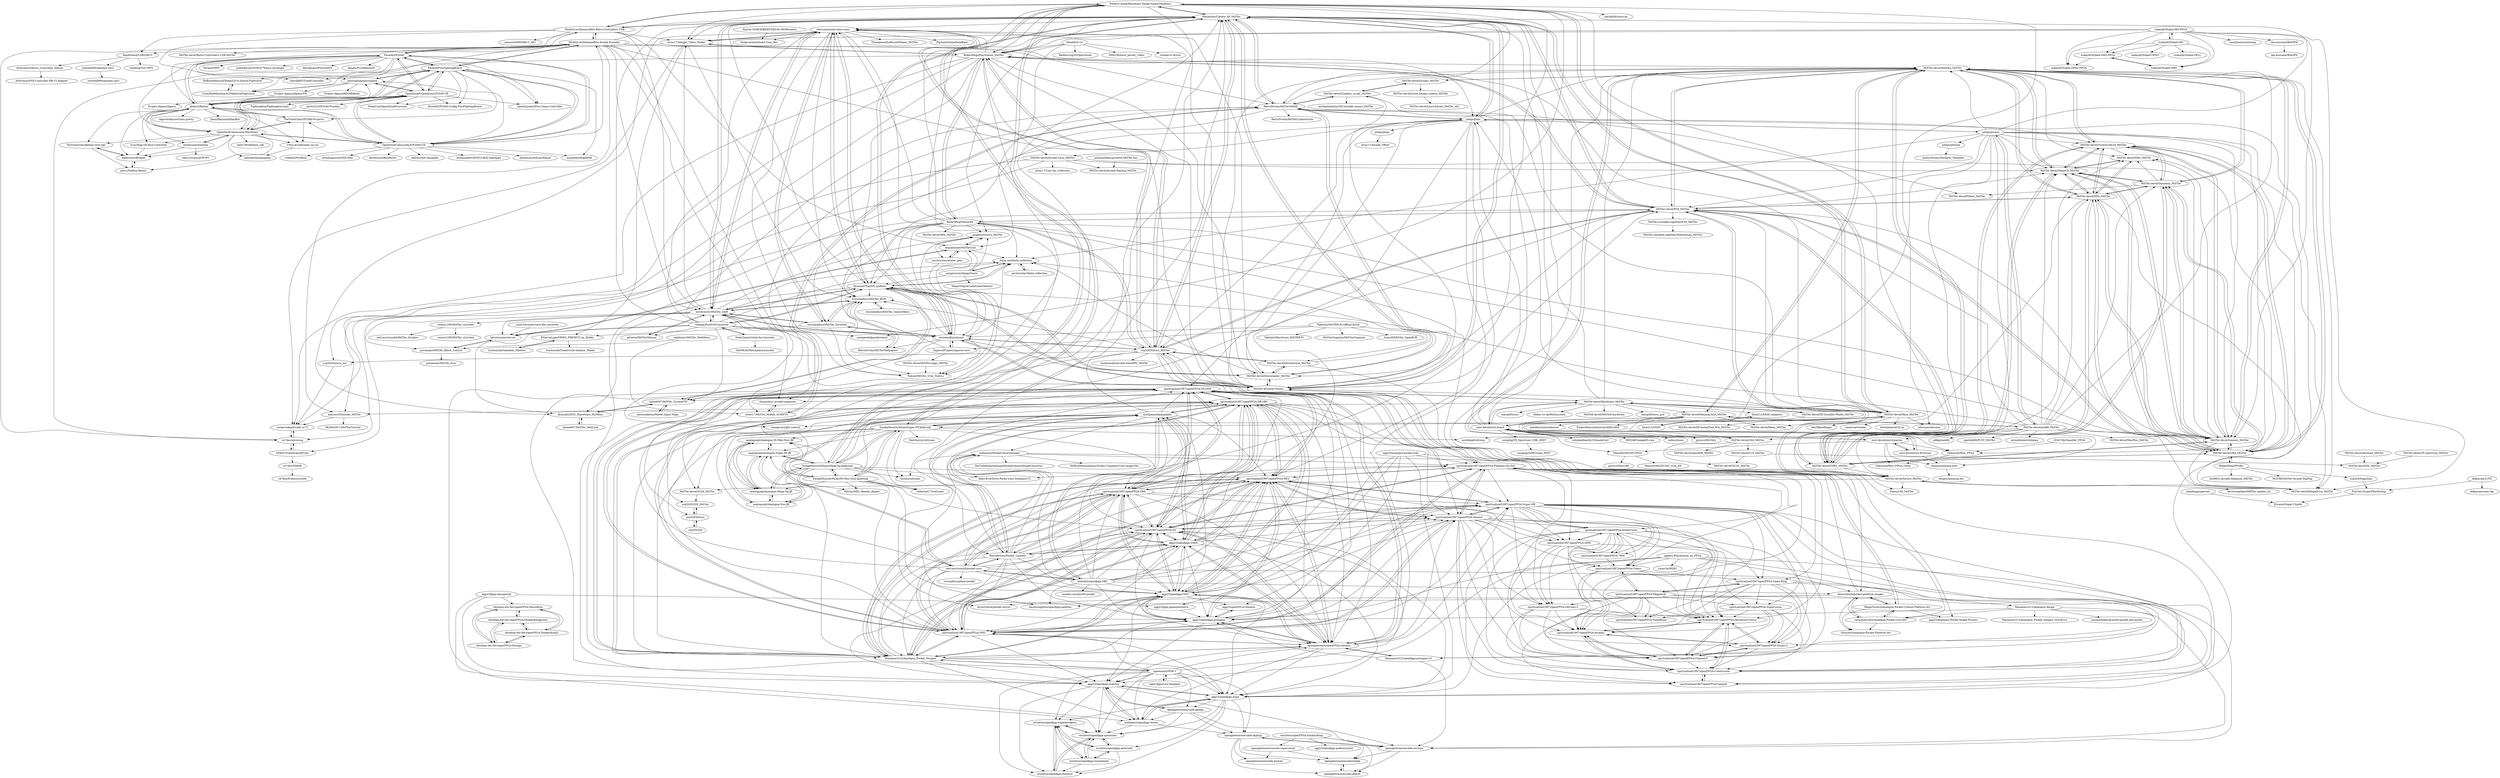 digraph G {
"frederic-mahe/Hardware-Target-Game-Database" -> "theypsilon/Update_All_MiSTer"
"frederic-mahe/Hardware-Target-Game-Database" -> "SmokeMonsterPacks/Super-NT-Jailbreak"
"frederic-mahe/Hardware-Target-Game-Database" -> "SmokeMonsterPacks/Mega-Sg-Jailbreak"
"frederic-mahe/Hardware-Target-Game-Database" -> "Aleyr/EverDrive-Packs-Lists-Database-UI"
"frederic-mahe/Hardware-Target-Game-Database" -> "MiSTer-devel/Main_MiSTer"
"frederic-mahe/Hardware-Target-Game-Database" -> "RetroDriven/MiSTerMAME"
"frederic-mahe/Hardware-Target-Game-Database" -> "mrehkopf/sd2snes" ["e"=1]
"frederic-mahe/Hardware-Target-Game-Database" -> "retronas/retronas" ["e"=1]
"frederic-mahe/Hardware-Target-Game-Database" -> "SmokeMonsterPacks/Nt-Mini-Noir-Jailbreak"
"frederic-mahe/Hardware-Target-Game-Database" -> "furious/sd2snes" ["e"=1]
"frederic-mahe/Hardware-Target-Game-Database" -> "MickGyver/DaemonBite-Retro-Controllers-USB"
"frederic-mahe/Hardware-Target-Game-Database" -> "atrac17/Integer_Video_Modes"
"frederic-mahe/Hardware-Target-Game-Database" -> "RobertPeip/PlayStation_MiSTer"
"frederic-mahe/Hardware-Target-Game-Database" -> "emukidid/swiss-gc" ["e"=1]
"frederic-mahe/Hardware-Target-Game-Database" -> "unexpectedpanda/retool" ["e"=1]
"tdaede/td-crt" -> "psakhis/Groovy_MiSTer"
"tdaede/td-crt" -> "RobertPeip/PlayStation_MiSTer"
"tdaede/td-crt" -> "iequalshane/MiSTerCast"
"tdaede/td-crt" -> "Redherring32/OpenTendo" ["e"=1]
"tdaede/td-crt" -> "D0023R/linux_kernel_15khz" ["e"=1]
"tdaede/td-crt" -> "schlae/crt-driver"
"SmokeMonsterPacks/Super-NT-Jailbreak" -> "SmokeMonsterPacks/Mega-Sg-Jailbreak"
"SmokeMonsterPacks/Super-NT-Jailbreak" -> "SmokeMonsterPacks/Nt-Mini-Noir-Jailbreak"
"SmokeMonsterPacks/Super-NT-Jailbreak" -> "frederic-mahe/Hardware-Target-Game-Database"
"SmokeMonsterPacks/Super-NT-Jailbreak" -> "analoguejb/Analogue-Super-Nt-JB"
"SmokeMonsterPacks/Super-NT-Jailbreak" -> "analoguejb/Analogue-Mega-Sg-JB"
"SmokeMonsterPacks/Super-NT-Jailbreak" -> "mrehkopf/sd2snes" ["e"=1]
"SmokeMonsterPacks/Super-NT-Jailbreak" -> "mattpannella/pupdate"
"SmokeMonsterPacks/Super-NT-Jailbreak" -> "spiritualized1997/openFPGA-GB-GBC"
"SmokeMonsterPacks/Super-NT-Jailbreak" -> "RedGuyyyy/sd2snes" ["e"=1]
"SmokeMonsterPacks/Super-NT-Jailbreak" -> "theypsilon/Update_All_MiSTer"
"SmokeMonsterPacks/Super-NT-Jailbreak" -> "spiritualized1997/openFPGA-GBA"
"SmokeMonsterPacks/Super-NT-Jailbreak" -> "furious/sd2snes" ["e"=1]
"SmokeMonsterPacks/Super-NT-Jailbreak" -> "Mazamars312/Analogue_Pocket_Neogeo"
"SmokeMonsterPacks/Super-NT-Jailbreak" -> "analoguejb/Analogue-Nt-Mini-Noir-JB"
"SmokeMonsterPacks/Super-NT-Jailbreak" -> "RetroDriven/Pocket_Updater"
"MiSTer-devel/Updater_script_MiSTer" -> "RetroDriven/MiSTerMAME"
"MiSTer-devel/Updater_script_MiSTer" -> "MiSTer-devel/Filters_MiSTer"
"MiSTer-devel/Updater_script_MiSTer" -> "michaelshmitty/SD-Installer-macos_MiSTer"
"MiSTer-devel/Updater_script_MiSTer" -> "MiSTer-devel/Scripts_MiSTer"
"jotego/jtcores" -> "jotego/jtbin"
"jotego/jtcores" -> "MiSTer-devel/NeoGeo_MiSTer"
"jotego/jtcores" -> "MiSTer-devel/Saturn_MiSTer"
"jotego/jtcores" -> "MiSTer-devel/PSX_MiSTer"
"jotego/jtcores" -> "theypsilon/Update_All_MiSTer"
"jotego/jtcores" -> "MiSTer-devel/C64_MiSTer"
"jotego/jtcores" -> "MiSTer-devel/GBA_MiSTer"
"jotego/jtcores" -> "MiSTer-devel/Genesis_MiSTer"
"jotego/jtcores" -> "Gehstock/Mist_FPGA"
"jotego/jtcores" -> "MiSTer-devel/ao486_MiSTer"
"jotego/jtcores" -> "MiSTer-devel/MegaCD_MiSTer"
"jotego/jtcores" -> "0mhz-net/0mhz-collection"
"jotego/jtcores" -> "mist-devel/mist-binaries"
"jotego/jtcores" -> "jotego/jtframe"
"jotego/jtcores" -> "MiSTer-devel/TurboGrafx16_MiSTer"
"MiSTer-devel/NeoGeo_MiSTer" -> "MiSTer-devel/MegaCD_MiSTer"
"MiSTer-devel/NeoGeo_MiSTer" -> "MiSTer-devel/TurboGrafx16_MiSTer"
"MiSTer-devel/NeoGeo_MiSTer" -> "MiSTer-devel/Genesis_MiSTer"
"MiSTer-devel/NeoGeo_MiSTer" -> "MiSTer-devel/SNES_MiSTer"
"MiSTer-devel/NeoGeo_MiSTer" -> "MiSTer-devel/NES_MiSTer"
"MiSTer-devel/NeoGeo_MiSTer" -> "MiSTer-devel/GBA_MiSTer"
"MiSTer-devel/NeoGeo_MiSTer" -> "MiSTer-devel/C64_MiSTer"
"MiSTer-devel/NeoGeo_MiSTer" -> "MiSTer-devel/PSX_MiSTer"
"MiSTer-devel/NeoGeo_MiSTer" -> "MiSTer-devel/MegaDrive_MiSTer"
"MiSTer-devel/NeoGeo_MiSTer" -> "MiSTer-devel/Saturn_MiSTer"
"MiSTer-devel/NeoGeo_MiSTer" -> "MiSTer-devel/Gameboy_MiSTer"
"MiSTer-devel/NeoGeo_MiSTer" -> "MiSTer-devel/Minimig-AGA_MiSTer"
"MiSTer-devel/NeoGeo_MiSTer" -> "MiSTer-devel/SMS_MiSTer"
"MiSTer-devel/NeoGeo_MiSTer" -> "MiSTer-devel/Scripts_MiSTer"
"srg320/FpgaSnes" -> "PityOnU/SuperFXinVerilog"
"MiSTer-devel/Scripts_MiSTer" -> "MiSTer-devel/Updater_script_MiSTer"
"MiSTer-devel/Scripts_MiSTer" -> "MiSTer-devel/Linux_Image_creator_MiSTer"
"MiSTer-devel/Scripts_MiSTer" -> "MiSTer-devel/NeoGeo_MiSTer"
"MiSTer-devel/TurboGrafx16_MiSTer" -> "MiSTer-devel/MegaCD_MiSTer"
"MiSTer-devel/TurboGrafx16_MiSTer" -> "MiSTer-devel/Genesis_MiSTer"
"MiSTer-devel/TurboGrafx16_MiSTer" -> "MiSTer-devel/NeoGeo_MiSTer"
"MiSTer-devel/TurboGrafx16_MiSTer" -> "MiSTer-devel/NES_MiSTer"
"MiSTer-devel/TurboGrafx16_MiSTer" -> "MiSTer-devel/SMS_MiSTer"
"MiSTer-devel/TurboGrafx16_MiSTer" -> "MiSTer-devel/GBA_MiSTer"
"MiSTer-devel/TurboGrafx16_MiSTer" -> "MiSTer-devel/Gameboy_MiSTer"
"MiSTer-devel/TurboGrafx16_MiSTer" -> "MiSTer-devel/SNES_MiSTer"
"MiSTer-devel/TurboGrafx16_MiSTer" -> "MiSTer-devel/MegaDrive_MiSTer"
"MiSTer-devel/Genesis_MiSTer" -> "MiSTer-devel/MegaCD_MiSTer"
"MiSTer-devel/Genesis_MiSTer" -> "MiSTer-devel/NES_MiSTer"
"MiSTer-devel/Genesis_MiSTer" -> "MiSTer-devel/SNES_MiSTer"
"MiSTer-devel/Genesis_MiSTer" -> "MiSTer-devel/GBA_MiSTer"
"MiSTer-devel/Genesis_MiSTer" -> "MiSTer-devel/TurboGrafx16_MiSTer"
"MiSTer-devel/Genesis_MiSTer" -> "MiSTer-devel/Gameboy_MiSTer"
"MiSTer-devel/Genesis_MiSTer" -> "MiSTer-devel/NeoGeo_MiSTer"
"MiSTer-devel/Genesis_MiSTer" -> "MiSTer-devel/SMS_MiSTer"
"MiSTer-devel/Genesis_MiSTer" -> "MiSTer-devel/MegaDrive_MiSTer"
"bbond007/MiSTer_MidiLink" -> "flynnsbit/DOS_Shareware_MyMenu"
"MiSTer-devel/SNES_MiSTer" -> "MiSTer-devel/NES_MiSTer"
"MiSTer-devel/SNES_MiSTer" -> "MiSTer-devel/Genesis_MiSTer"
"MiSTer-devel/SNES_MiSTer" -> "MiSTer-devel/MegaCD_MiSTer"
"MiSTer-devel/SNES_MiSTer" -> "MiSTer-devel/GBA_MiSTer"
"MiSTer-devel/SNES_MiSTer" -> "MiSTer-devel/NeoGeo_MiSTer"
"MiSTer-devel/SNES_MiSTer" -> "MiSTer-devel/Gameboy_MiSTer"
"MiSTer-devel/SNES_MiSTer" -> "MiSTer-devel/PSX_MiSTer"
"MiSTer-devel/SNES_MiSTer" -> "MiSTer-devel/TurboGrafx16_MiSTer"
"MiSTer-devel/SNES_MiSTer" -> "MiSTer-devel/Saturn_MiSTer"
"MiSTer-devel/SNES_MiSTer" -> "MiSTer-devel/SMS_MiSTer"
"MiSTer-devel/Amstrad_MiSTer" -> "MiSTer-devel/QL_MiSTer"
"Gehstock/Mist_FPGA" -> "Gehstock/Mist_FPGA_Cores"
"alanswx/Tutorials_MiSTer" -> "wickerwaka/Arcade_m72"
"alanswx/Tutorials_MiSTer" -> "SKuRGe911/MiSTerTutorial"
"MiSTer-devel/SD-Installer-Win64_MiSTer" -> "MiSTer-devel/Hardware_MiSTer"
"MiSTer-devel/SD-Installer-Win64_MiSTer" -> "MiSTer-devel/SD-InstallTool_Win_MiSTer"
"Project-Alpaca/Alpaca-FW" -> "Project-Alpaca/Alpaca"
"SmokeMonsterPacks/Mega-Sg-Jailbreak" -> "SmokeMonsterPacks/Nt-Mini-Noir-Jailbreak"
"SmokeMonsterPacks/Mega-Sg-Jailbreak" -> "SmokeMonsterPacks/Super-NT-Jailbreak"
"SmokeMonsterPacks/Mega-Sg-Jailbreak" -> "analoguejb/Analogue-Mega-Sg-JB"
"SmokeMonsterPacks/Mega-Sg-Jailbreak" -> "analoguejb/Analogue-Super-Nt-JB"
"SmokeMonsterPacks/Mega-Sg-Jailbreak" -> "analoguejb/Analogue-Nt-Mini-Noir-JB"
"SmokeMonsterPacks/Mega-Sg-Jailbreak" -> "frederic-mahe/Hardware-Target-Game-Database"
"SmokeMonsterPacks/Mega-Sg-Jailbreak" -> "analoguejb/Analogue-Duo-JB"
"SmokeMonsterPacks/Mega-Sg-Jailbreak" -> "spiritualized1997/openFPGA-NES"
"SmokeMonsterPacks/Mega-Sg-Jailbreak" -> "spiritualized1997/openFPGA-GB-GBC"
"SmokeMonsterPacks/Mega-Sg-Jailbreak" -> "Aleyr/EverDrive-Packs-Lists-Database-UI"
"SmokeMonsterPacks/Mega-Sg-Jailbreak" -> "furious/sd2snes" ["e"=1]
"SmokeMonsterPacks/Mega-Sg-Jailbreak" -> "redacted173/sd2snes" ["e"=1]
"SmokeMonsterPacks/Mega-Sg-Jailbreak" -> "Kitrinx/NES_Header_Repair"
"SmokeMonsterPacks/Mega-Sg-Jailbreak" -> "theypsilon/Update_All_MiSTer"
"SmokeMonsterPacks/Mega-Sg-Jailbreak" -> "Mazamars312/Analogue_Pocket_Neogeo"
"bbond007/MiSTer_ScummVM" -> "flynnsbit/DOS_Shareware_MyMenu"
"bbond007/MiSTer_ScummVM" -> "flynnsbit/Top300_updates"
"bbond007/MiSTer_ScummVM" -> "misteraddons/Mister-Input-Maps"
"MiSTer-devel/Gameboy_MiSTer" -> "MiSTer-devel/MegaCD_MiSTer"
"MiSTer-devel/Gameboy_MiSTer" -> "MiSTer-devel/Genesis_MiSTer"
"MiSTer-devel/Gameboy_MiSTer" -> "MiSTer-devel/GBA_MiSTer"
"MiSTer-devel/Gameboy_MiSTer" -> "MiSTer-devel/NES_MiSTer"
"MiSTer-devel/Gameboy_MiSTer" -> "MiSTer-devel/SNES_MiSTer"
"MiSTer-devel/Gameboy_MiSTer" -> "MiSTer-devel/SMS_MiSTer"
"MiSTer-devel/Gameboy_MiSTer" -> "MiSTer-devel/TurboGrafx16_MiSTer"
"MiSTer-devel/Gameboy_MiSTer" -> "MiSTer-devel/Filters_MiSTer"
"MiSTer-devel/Gameboy_MiSTer" -> "MiSTer-devel/NeoGeo_MiSTer"
"d18c7db/Gauntlet_FPGA" -> "Gehstock/Mist_FPGA"
"MiSTer-devel/SMS_MiSTer" -> "MiSTer-devel/MegaCD_MiSTer"
"MiSTer-devel/SMS_MiSTer" -> "MiSTer-devel/NES_MiSTer"
"fluffymadness/ATMega32U4-Switch-Fightstick" -> "CrazyRedMachine/LUFAHybridFightstick"
"jotego/jtframe" -> "JimmyStones/Verilator_Template"
"Arthrimus/Saturn_Controller_Demux" -> "Arthrimus/PSX-Controller-DB-15-Adapter"
"MiSTer-devel/C16_MiSTer" -> "MiSTer-devel/QL_MiSTer"
"MiSTer-devel/C16_MiSTer" -> "MiSTer-devel/VIC20_MiSTer"
"PityOnU/SuperFXinVerilog" -> "Ersanio/Super-Chip8x"
"theypsilon/Update_All_MiSTer" -> "MiSTer-devel/mr-fusion"
"theypsilon/Update_All_MiSTer" -> "RetroDriven/MiSTerMAME"
"theypsilon/Update_All_MiSTer" -> "wizzomafizzo/mrext"
"theypsilon/Update_All_MiSTer" -> "mrchrisster/MiSTer_SAM"
"theypsilon/Update_All_MiSTer" -> "frederic-mahe/Hardware-Target-Game-Database"
"theypsilon/Update_All_MiSTer" -> "MiSTer-devel/Main_MiSTer"
"theypsilon/Update_All_MiSTer" -> "jotego/jtbin"
"theypsilon/Update_All_MiSTer" -> "MiSTer-devel/Downloader_MiSTer"
"theypsilon/Update_All_MiSTer" -> "srg320/Saturn_MiSTer"
"theypsilon/Update_All_MiSTer" -> "flynnsbit/Top300_updates"
"theypsilon/Update_All_MiSTer" -> "RobertPeip/PlayStation_MiSTer"
"theypsilon/Update_All_MiSTer" -> "uberyoji/mister-boot-roms"
"theypsilon/Update_All_MiSTer" -> "atrac17/Integer_Video_Modes"
"theypsilon/Update_All_MiSTer" -> "MickGyver/DaemonBite-Retro-Controllers-USB"
"theypsilon/Update_All_MiSTer" -> "MiSTer-devel/PSX_MiSTer"
"MickGyver/DaemonBite-Arcade-Encoder" -> "MickGyver/DaemonBite-Retro-Controllers-USB"
"MickGyver/DaemonBite-Arcade-Encoder" -> "MiSTer-devel/Retro-Controllers-USB-MiSTer"
"MickGyver/DaemonBite-Arcade-Encoder" -> "Raphfriend/USB2DB15"
"MickGyver/DaemonBite-Arcade-Encoder" -> "theypsilon/Update_All_MiSTer"
"MickGyver/DaemonBite-Arcade-Encoder" -> "FeralAI/PicoFightingBoard"
"MickGyver/DaemonBite-Arcade-Encoder" -> "CrazyRedMachine/LUFAHybridFightstick"
"MickGyver/DaemonBite-Arcade-Encoder" -> "jotego/jtbin"
"MickGyver/DaemonBite-Arcade-Encoder" -> "MiSTer-devel/mr-fusion"
"MickGyver/DaemonBite-Arcade-Encoder" -> "RetroDriven/MiSTerMAME"
"MickGyver/DaemonBite-Arcade-Encoder" -> "mrchrisster/MiSTer_SAM"
"MickGyver/DaemonBite-Arcade-Encoder" -> "alanswx/Tutorials_MiSTer"
"MickGyver/DaemonBite-Arcade-Encoder" -> "atrac17/MiSTer_MAME_SCRIPTS"
"MickGyver/DaemonBite-Arcade-Encoder" -> "ramapcsx2/gbs-control" ["e"=1]
"MickGyver/DaemonBite-Arcade-Encoder" -> "FeralAI/GP2040"
"MiSTer-devel/GBA_MiSTer" -> "MiSTer-devel/Genesis_MiSTer"
"MiSTer-devel/GBA_MiSTer" -> "MiSTer-devel/MegaCD_MiSTer"
"MiSTer-devel/GBA_MiSTer" -> "MiSTer-devel/NES_MiSTer"
"MiSTer-devel/GBA_MiSTer" -> "MiSTer-devel/Gameboy_MiSTer"
"MiSTer-devel/GBA_MiSTer" -> "MiSTer-devel/SNES_MiSTer"
"MiSTer-devel/GBA_MiSTer" -> "MiSTer-devel/NeoGeo_MiSTer"
"MiSTer-devel/GBA_MiSTer" -> "MiSTer-devel/TurboGrafx16_MiSTer"
"MiSTer-devel/GBA_MiSTer" -> "MiSTer-devel/SMS_MiSTer"
"MiSTer-devel/GBA_MiSTer" -> "MiSTer-devel/PSX_MiSTer"
"MiSTer-devel/GBA_MiSTer" -> "RobertPeip/FPGBA"
"passinglink/passinglink" -> "Project-Alpaca/RDS4Reboot"
"passinglink/passinglink" -> "OpenStickFoundation/GP2040-CE"
"passinglink/passinglink" -> "Project-Alpaca/Alpaca-FW"
"passinglink/passinglink" -> "CrazyRedMachine/LUFAHybridFightstick"
"passinglink/passinglink" -> "FeralAI/PicoFightingBoard"
"blue212/SNAC" -> "blue212/SNAC-adapters"
"ManuFerHi/SiDi-FPGA" -> "gyurco/Next186"
"ManuFerHi/SiDi-FPGA" -> "ManuFerHi/ZXUNO_VGA_2M"
"MiSTer-devel/MegaCD_MiSTer" -> "MiSTer-devel/Genesis_MiSTer"
"MiSTer-devel/MegaCD_MiSTer" -> "MiSTer-devel/NeoGeo_MiSTer"
"MiSTer-devel/MegaCD_MiSTer" -> "MiSTer-devel/TurboGrafx16_MiSTer"
"MiSTer-devel/MegaCD_MiSTer" -> "MiSTer-devel/GBA_MiSTer"
"MiSTer-devel/MegaCD_MiSTer" -> "MiSTer-devel/Gameboy_MiSTer"
"MiSTer-devel/MegaCD_MiSTer" -> "MiSTer-devel/SNES_MiSTer"
"MiSTer-devel/MegaCD_MiSTer" -> "MiSTer-devel/NES_MiSTer"
"MiSTer-devel/MegaCD_MiSTer" -> "MiSTer-devel/SMS_MiSTer"
"MiSTer-devel/mr-fusion" -> "theypsilon/Update_All_MiSTer"
"MiSTer-devel/mr-fusion" -> "flynnsbit/Top300_updates"
"MiSTer-devel/mr-fusion" -> "MiSTer-devel/Downloader_MiSTer"
"MiSTer-devel/mr-fusion" -> "wizzomafizzo/mrext"
"MiSTer-devel/mr-fusion" -> "srg320/Saturn_MiSTer"
"MiSTer-devel/mr-fusion" -> "mrchrisster/MiSTer_SAM"
"MiSTer-devel/mr-fusion" -> "RetroDriven/MiSTerMAME"
"MiSTer-devel/mr-fusion" -> "uberyoji/mister-boot-roms"
"MiSTer-devel/mr-fusion" -> "MiSTer-devel/NeoGeo_MiSTer"
"MiSTer-devel/mr-fusion" -> "MiSTer-devel/PSX_MiSTer"
"MiSTer-devel/mr-fusion" -> "RobertPeip/PlayStation_MiSTer"
"MiSTer-devel/mr-fusion" -> "bbond007/MiSTer_ScummVM"
"MiSTer-devel/mr-fusion" -> "theypsilon/_arcade-organizer"
"MiSTer-devel/mr-fusion" -> "MiSTer-devel/Updater_script_MiSTer"
"MiSTer-devel/mr-fusion" -> "MiSTer-devel/Hardware_MiSTer"
"jotego/jtbin" -> "theypsilon/Update_All_MiSTer"
"jotego/jtbin" -> "jotego/jtcores"
"jotego/jtbin" -> "srg320/Saturn_MiSTer"
"jotego/jtbin" -> "RetroDriven/MiSTerMAME"
"jotego/jtbin" -> "MiSTer-devel/Downloader_MiSTer"
"jotego/jtbin" -> "agg23/openfpga-pong"
"jotego/jtbin" -> "MiSTer-devel/Arcade-Cave_MiSTer"
"jotego/jtbin" -> "spiritualized1997/openFPGA-GG"
"jotego/jtbin" -> "Mazamars312/Analogue_Pocket_Neogeo"
"jotego/jtbin" -> "opengateware/openFPGA-Genesis"
"jotego/jtbin" -> "jotego/jtcps"
"jotego/jtbin" -> "spiritualized1997/openFPGA-NES"
"jotego/jtbin" -> "MiSTer-devel/TurboGrafx16_MiSTer"
"jotego/jtbin" -> "spiritualized1997/openFPGA-SG1000"
"jotego/jtbin" -> "MiSTer-devel/NeoGeo_MiSTer"
"RobertPeip/FPGBA" -> "MiSTer-devel/GBA_MiSTer"
"RobertPeip/FPGBA" -> "Ace9921/Arcade-Arkanoid_MISTer"
"RobertPeip/FPGBA" -> "MrX-8B/MiSTer-Arcade-DigDug"
"RobertPeip/FPGBA" -> "srg320/FpgaSnes"
"MickGyver/DaemonBite-Retro-Controllers-USB" -> "MickGyver/DaemonBite-Arcade-Encoder"
"MickGyver/DaemonBite-Retro-Controllers-USB" -> "MiSTer-devel/Retro-Controllers-USB-MiSTer"
"MickGyver/DaemonBite-Retro-Controllers-USB" -> "mrchrisster/MiSTer_SAM"
"MickGyver/DaemonBite-Retro-Controllers-USB" -> "theypsilon/Update_All_MiSTer"
"MickGyver/DaemonBite-Retro-Controllers-USB" -> "timville85/TripleController" ["e"=1]
"MickGyver/DaemonBite-Retro-Controllers-USB" -> "iequalshane/MiSTerCast"
"MickGyver/DaemonBite-Retro-Controllers-USB" -> "Raphfriend/USB2DB15"
"MickGyver/DaemonBite-Retro-Controllers-USB" -> "amoore2600/GBS-C_AIO" ["e"=1]
"MickGyver/DaemonBite-Retro-Controllers-USB" -> "atrac17/Integer_Video_Modes"
"MickGyver/DaemonBite-Retro-Controllers-USB" -> "frederic-mahe/Hardware-Target-Game-Database"
"Raphfriend/USB2DB15" -> "Arthrimus/Saturn_Controller_Demux"
"Raphfriend/USB2DB15" -> "tianfeng33/O-MVS"
"Raphfriend/USB2DB15" -> "jwestfall69/openkey-cps2"
"misteraddons/Mister-Input-Maps" -> "bbond007/MiSTer_ScummVM"
"pocomane/MiSTer_Batch_Control" -> "pocomane/MiSTer_misc"
"pocomane/MiSTer_Batch_Control" -> "tatsutron/mistercon"
"MiSTer-devel/Arcade-Cave_MiSTer" -> "MiSTer-devel/Arcade-Raizing_MiSTer"
"MiSTer-devel/Arcade-Cave_MiSTer" -> "MiSTer-devel/MegaCD_MiSTer"
"MiSTer-devel/Arcade-Cave_MiSTer" -> "GX400-Friends/gx400-bin"
"MiSTer-devel/Arcade-Cave_MiSTer" -> "va7deo/zerowing"
"MiSTer-devel/Arcade-Cave_MiSTer" -> "MiSTer-devel/Genesis_MiSTer"
"MiSTer-devel/Arcade-Cave_MiSTer" -> "atrac17/Coin-Op_Collection"
"Voljega/ExoDOSConverter" -> "flynnsbit/Top300_updates"
"Voljega/ExoDOSConverter" -> "0mhz-net/0mhz-collection"
"Voljega/ExoDOSConverter" -> "mrchrisster/MiSTer_SAM"
"Voljega/ExoDOSConverter" -> "MobyGamer/total-dos-launcher"
"Voljega/ExoDOSConverter" -> "bbond007/MiSTer_ScummVM"
"Voljega/ExoDOSConverter" -> "uberyoji/mister-boot-roms"
"Voljega/ExoDOSConverter" -> "RetroDriven/MiSTerMAME"
"Voljega/ExoDOSConverter" -> "theypsilon/Update_All_MiSTer"
"Voljega/ExoDOSConverter" -> "flynnsbit/DOS_Shareware_MyMenu"
"Voljega/ExoDOSConverter" -> "unexpectedpanda/retool" ["e"=1]
"Voljega/ExoDOSConverter" -> "wizzomafizzo/mrext"
"Voljega/ExoDOSConverter" -> "tatsutron/mistercon"
"Voljega/ExoDOSConverter" -> "adreeve/MiSTerManual"
"RetroDriven/MiSTerMAME" -> "atrac17/MiSTer_MAME_SCRIPTS"
"RetroDriven/MiSTerMAME" -> "MiSTer-devel/Updater_script_MiSTer"
"RetroDriven/MiSTerMAME" -> "theypsilon/Update_All_MiSTer"
"RetroDriven/MiSTerMAME" -> "RetroDriven/MiSTerUpdateSuite"
"RetroDriven/MiSTerMAME" -> "theypsilon/_arcade-organizer"
"RetroDriven/MiSTerMAME" -> "jotego/jtbin"
"RetroDriven/MiSTerMAME" -> "MiSTer-devel/mr-fusion"
"RetroDriven/MiSTerMAME" -> "MiSTer-devel/NeoGeo_MiSTer"
"RetroDriven/MiSTerMAME" -> "flynnsbit/Top300_updates"
"blue212/SNAC-adapters" -> "blue212/SNAC"
"RetroDriven/MiSTerWallpapers" -> "wizzomafizzo/MiSTer_BGM"
"amigavision/AmigaVision" -> "0mhz-net/0mhz-collection"
"amigavision/AmigaVision" -> "MagerValp/ArcadeGameSelector"
"amigavision/AmigaVision" -> "psakhis/Groovy_MiSTer"
"amigavision/AmigaVision" -> "iequalshane/MiSTerCast"
"amigavision/AmigaVision" -> "flynnsbit/Top300_updates"
"pgate1/PlayStation_on_FPGA" -> "spiritualized1997/openFPGA-Coleco"
"pgate1/PlayStation_on_FPGA" -> "agg23/openfpga-arduboy"
"pgate1/PlayStation_on_FPGA" -> "agg23/openfpga-pcengine"
"pgate1/PlayStation_on_FPGA" -> "agg23/openfpga-pong"
"pgate1/PlayStation_on_FPGA" -> "opengateware/arcade-xevious"
"pgate1/PlayStation_on_FPGA" -> "Mazamars312/Analogue-Amiga"
"pgate1/PlayStation_on_FPGA" -> "Laxer3a/MDEC" ["e"=1]
"pgate1/PlayStation_on_FPGA" -> "Mazamars312/openfpga-pcengine-cd"
"nilp0inter/MiSTer_WebMenu" -> "pocomane/MiSTer_Batch_Control"
"nilp0inter/MiSTer_WebMenu" -> "atrac17/MiSTer_MAME_SCRIPTS"
"jotego/jtcps" -> "atrac17/Arcade_Offset"
"atrac17/MiSTer_MAME_SCRIPTS" -> "RetroDriven/MiSTerMAME"
"atrac17/MiSTer_MAME_SCRIPTS" -> "theypsilon/_arcade-organizer"
"theypsilon/_arcade-organizer" -> "atrac17/MiSTer_MAME_SCRIPTS"
"CrazyRedMachine/LUFAHybridFightstick" -> "fluffymadness/ATMega32U4-Switch-Fightstick"
"rkrajnc/minimig-mist" -> "rkrajnc/minimig-de1"
"jfedor2/flatbox" -> "OpenStickCommunity/Hardware"
"jfedor2/flatbox" -> "OpenStickCommunity/GP2040-CE"
"jfedor2/flatbox" -> "FeralAI/PicoFightingBoard"
"jfedor2/flatbox" -> "FeralAI/GP2040"
"jfedor2/flatbox" -> "sgfdevices/Bridget"
"jfedor2/flatbox" -> "b1nc/Egg-On-Rice-Controller"
"jfedor2/flatbox" -> "OpenStickFoundation/GP2040-CE"
"jfedor2/flatbox" -> "misternoe/cheatbox"
"jfedor2/flatbox" -> "TheTrainGoes/GP2040-Projects"
"jfedor2/flatbox" -> "TheTrainGoes/flatbox-rev5-rgb"
"jfedor2/flatbox" -> "daprice/keyswitches.pretty" ["e"=1]
"jfedor2/flatbox" -> "passinglink/passinglink"
"jfedor2/flatbox" -> "Ultra-Arcade/open-ua-cnc"
"jfedor2/flatbox" -> "JonnyHaystack/HayBox" ["e"=1]
"jfedor2/flatbox" -> "MickGyver/DaemonBite-Arcade-Encoder"
"euan-forrester/save-file-converter" -> "tatsutron/mistercon"
"adreeve/MiSTerManual" -> "mrchrisster/MiSTer_SAM"
"venice1200/MiSTer_tty2oled" -> "venice1200/MiSTer_i2c2oled"
"venice1200/MiSTer_tty2oled" -> "neil-morrison44/MiSTer_tty2pico"
"srg320/Saturn_MiSTer" -> "MiSTer-devel/Saturn_MiSTer"
"srg320/Saturn_MiSTer" -> "RobertPeip/Mister64"
"srg320/Saturn_MiSTer" -> "RobertPeip/PlayStation_MiSTer"
"srg320/Saturn_MiSTer" -> "uberyoji/mister-boot-roms"
"srg320/Saturn_MiSTer" -> "MiSTer-devel/PSX_MiSTer"
"srg320/Saturn_MiSTer" -> "wizzomafizzo/mrext"
"srg320/Saturn_MiSTer" -> "srg320/Saturn"
"srg320/Saturn_MiSTer" -> "srg320/Saturn_hw"
"srg320/Saturn_MiSTer" -> "Slamy/CDi_MiSTer"
"srg320/Saturn_MiSTer" -> "wickerwaka/Arcade-IremM92_MiSTer" ["e"=1]
"srg320/Saturn_MiSTer" -> "srg320/S32X_MiSTer"
"srg320/Saturn_MiSTer" -> "MiSTer-devel/Distribution_MiSTer"
"srg320/Saturn_MiSTer" -> "wizzomafizzo/MiSTer_BGM"
"srg320/Saturn_MiSTer" -> "theypsilon/Update_All_MiSTer"
"srg320/Saturn_MiSTer" -> "opengateware/openFPGA-Genesis"
"mrchrisster/MiSTer_SAM" -> "wizzomafizzo/MiSTer_BGM"
"mrchrisster/MiSTer_SAM" -> "wizzomafizzo/mrext"
"mrchrisster/MiSTer_SAM" -> "adreeve/MiSTerManual"
"mrchrisster/MiSTer_SAM" -> "uberyoji/mister-boot-roms"
"mrchrisster/MiSTer_SAM" -> "flynnsbit/Top300_updates"
"mrchrisster/MiSTer_SAM" -> "wizzomafizzo/MiSTer_Favorites"
"mrchrisster/MiSTer_SAM" -> "pocomane/MiSTer_Batch_Control"
"mrchrisster/MiSTer_SAM" -> "tatsutron/mistercon"
"mrchrisster/MiSTer_SAM" -> "theypsilon/Update_All_MiSTer"
"mrchrisster/MiSTer_SAM" -> "venice1200/MiSTer_tty2oled"
"mrchrisster/MiSTer_SAM" -> "theypsilon/_arcade-organizer"
"mrchrisster/MiSTer_SAM" -> "atrac17/Integer_Video_Modes"
"mrchrisster/MiSTer_SAM" -> "0mhz-net/0mhz-collection"
"mrchrisster/MiSTer_SAM" -> "Voljega/ExoDOSConverter"
"mrchrisster/MiSTer_SAM" -> "psakhis/Groovy_MiSTer"
"MiSTer-devel/Distribution_MiSTer" -> "MiSTer-devel/Downloader_MiSTer"
"MiSTer-devel/Distribution_MiSTer" -> "MiSTer-devel/Saturn_MiSTer"
"MiSTer-devel/Distribution_MiSTer" -> "srg320/Saturn_MiSTer"
"MiSTer-devel/Distribution_MiSTer" -> "0mhz-net/0mhz-collection"
"tatsutron/mistercon" -> "pocomane/MiSTer_Batch_Control"
"tatsutron/mistercon" -> "iequalshane/MiSTerCast"
"flynnsbit/Top300_updates" -> "uberyoji/mister-boot-roms"
"flynnsbit/Top300_updates" -> "bbond007/MiSTer_ScummVM"
"flynnsbit/Top300_updates" -> "Voljega/ExoDOSConverter"
"flynnsbit/Top300_updates" -> "0mhz-net/0mhz-collection"
"flynnsbit/Top300_updates" -> "mrchrisster/MiSTer_SAM"
"flynnsbit/Top300_updates" -> "flynnsbit/DOS_Shareware_MyMenu"
"flynnsbit/Top300_updates" -> "wizzomafizzo/MiSTer_BGM"
"flynnsbit/Top300_updates" -> "wizzomafizzo/mrext"
"flynnsbit/Top300_updates" -> "MiSTer-devel/mr-fusion"
"flynnsbit/Top300_updates" -> "MiSTer-devel/Downloader_MiSTer"
"SmokeMonsterPacks/Nt-Mini-Noir-Jailbreak" -> "SmokeMonsterPacks/Mega-Sg-Jailbreak"
"SmokeMonsterPacks/Nt-Mini-Noir-Jailbreak" -> "analoguejb/Analogue-Nt-Mini-Noir-JB"
"SmokeMonsterPacks/Nt-Mini-Noir-Jailbreak" -> "SmokeMonsterPacks/Super-NT-Jailbreak"
"SmokeMonsterPacks/Nt-Mini-Noir-Jailbreak" -> "analoguejb/Analogue-Mega-Sg-JB"
"SmokeMonsterPacks/Nt-Mini-Noir-Jailbreak" -> "analoguejb/Analogue-Super-Nt-JB"
"SmokeMonsterPacks/Nt-Mini-Noir-Jailbreak" -> "spiritualized1997/openFPGA-SMS"
"SmokeMonsterPacks/Nt-Mini-Noir-Jailbreak" -> "spiritualized1997/openFPGA-SG1000"
"SmokeMonsterPacks/Nt-Mini-Noir-Jailbreak" -> "Kitrinx/NES_Header_Repair"
"SmokeMonsterPacks/Nt-Mini-Noir-Jailbreak" -> "spiritualized1997/openFPGA-GG"
"SmokeMonsterPacks/Nt-Mini-Noir-Jailbreak" -> "redacted173/sd2snes" ["e"=1]
"SmokeMonsterPacks/Nt-Mini-Noir-Jailbreak" -> "agg23/openfpga-NES"
"atrac17/Integer_Video_Modes" -> "wickerwaka/Arcade_m72"
"atrac17/Integer_Video_Modes" -> "wizzomafizzo/MiSTer_BGM"
"atrac17/Integer_Video_Modes" -> "uberyoji/mister-boot-roms"
"atrac17/Integer_Video_Modes" -> "va7deo/zerowing"
"atrac17/Integer_Video_Modes" -> "RobertPeip/PlayStation_MiSTer"
"atrac17/Integer_Video_Modes" -> "RGarciaLago/VIDEO_PRESETS_by_Robby"
"srg320/S32X_MiSTer" -> "srg320/Saturn"
"srg320/Saturn" -> "srg320/SH"
"srg320/Saturn" -> "srg320/S32X_MiSTer"
"srg320/Saturn_hw" -> "wickerwaka/Arcade_m72"
"srg320/SH" -> "srg320/Saturn"
"wizzomafizzo/MiSTer_GamesMenu" -> "wizzomafizzo/MiSTer_BGM"
"mist-devel/mist-board" -> "mist-devel/mist-binaries"
"mist-devel/mist-board" -> "mist-devel/mist-firmware"
"mist-devel/mist-board" -> "rkrajnc/minimig-mist"
"mist-devel/mist-board" -> "MiSTer-devel/Hardware_MiSTer"
"mist-devel/mist-board" -> "Gehstock/Mist_FPGA"
"mist-devel/mist-board" -> "MiSTer-devel/Main_MiSTer"
"mist-devel/mist-board" -> "robinhedwards/UltimateCart" ["e"=1]
"mist-devel/mist-board" -> "ManuFerHi/SiDi-FPGA"
"mist-devel/mist-board" -> "MEGA65/mega65-core" ["e"=1]
"mist-devel/mist-board" -> "jotego/jtbin"
"mist-devel/mist-board" -> "sorgelig/ZX_Spectrum-128K_MIST"
"mist-devel/mist-board" -> "RetroDriven/MiSTerMAME"
"mist-devel/mist-board" -> "zxdos/zxuno" ["e"=1]
"mist-devel/mist-board" -> "theypsilon/Update_All_MiSTer"
"mist-devel/mist-board" -> "gyurco/MiSTery"
"mist-devel/mist-binaries" -> "mist-devel/mist-firmware"
"mist-devel/mist-binaries" -> "mist-devel/mist-board"
"mist-devel/mist-binaries" -> "Gehstock/Mist_FPGA"
"mist-devel/mist-binaries" -> "ManuFerHi/SiDi-FPGA"
"mist-devel/mist-binaries" -> "Gehstock/Mist_FPGA_Cores"
"mist-devel/mist-binaries" -> "rkrajnc/minimig-mist"
"FeralAI/GP2040" -> "OpenStickFoundation/GP2040-CE"
"FeralAI/GP2040" -> "FeralAI/PicoFightingBoard"
"FeralAI/GP2040" -> "OpenStickCommunity/GP2040-CE"
"FeralAI/GP2040" -> "jfedor2/flatbox"
"FeralAI/GP2040" -> "speedypotato/Pico-Game-Controller" ["e"=1]
"FeralAI/GP2040" -> "passinglink/passinglink"
"FeralAI/GP2040" -> "MickGyver/DaemonBite-Arcade-Encoder"
"FeralAI/GP2040" -> "MickGyver/DaemonBite-Retro-Controllers-USB"
"FeralAI/GP2040" -> "OpenStickCommunity/Hardware"
"FeralAI/GP2040" -> "FeralAI/MPG"
"FeralAI/GP2040" -> "JulienBernard3383279/pico-rectangle" ["e"=1]
"FeralAI/GP2040" -> "CrazyRedMachine/LUFAHybridFightstick"
"FeralAI/GP2040" -> "kbeckmann/PicoCart64" ["e"=1]
"FeralAI/GP2040" -> "fluffymadness/ATMega32U4-Switch-Fightstick"
"FeralAI/GP2040" -> "dangiu/PicoMemcard" ["e"=1]
"OpenStickFoundation/GP2040-CE" -> "FeralAI/GP2040"
"OpenStickFoundation/GP2040-CE" -> "FeralAI/PicoFightingBoard"
"OpenStickFoundation/GP2040-CE" -> "TheTrainGoes/GP2040-Projects"
"OpenStickFoundation/GP2040-CE" -> "OpenStickCommunity/GP2040-CE"
"OpenStickFoundation/GP2040-CE" -> "passinglink/passinglink"
"OpenStickFoundation/GP2040-CE" -> "SleepUnit/OpenStickFirmware"
"OpenStickFoundation/GP2040-CE" -> "FeralAI/GP2040-Config-PicoFightingBoard"
"OpenStickFoundation/GP2040-CE" -> "Fightingbox/Fightingbox-mini"
"OpenStickFoundation/GP2040-CE" -> "OpenStickCommunity/Hardware"
"OpenStickFoundation/GP2040-CE" -> "alirin222/GP2040-PicoAnn"
"OpenStickFoundation/GP2040-CE" -> "jfedor2/flatbox"
"OpenStickFoundation/GP2040-CE" -> "speedypotato/Pico-Game-Controller" ["e"=1]
"FeralAI/PicoFightingBoard" -> "FeralAI/GP2040"
"FeralAI/PicoFightingBoard" -> "OpenStickFoundation/GP2040-CE"
"FeralAI/PicoFightingBoard" -> "FeralAI/GP2040-Config-PicoFightingBoard"
"FeralAI/PicoFightingBoard" -> "jfedor2/flatbox"
"FeralAI/PicoFightingBoard" -> "TheTrainGoes/GP2040-Projects"
"FeralAI/PicoFightingBoard" -> "OpenStickCommunity/GP2040-CE"
"FeralAI/PicoFightingBoard" -> "MickGyver/DaemonBite-Arcade-Encoder"
"FeralAI/PicoFightingBoard" -> "OpenStickCommunity/Hardware"
"FeralAI/PicoFightingBoard" -> "mackieks/MaplePad" ["e"=1]
"FeralAI/PicoFightingBoard" -> "speedypotato/Pico-Game-Controller" ["e"=1]
"FeralAI/PicoFightingBoard" -> "SleepUnit/OpenStickFirmware"
"FeralAI/PicoFightingBoard" -> "passinglink/passinglink"
"FeralAI/PicoFightingBoard" -> "timville85/TripleController" ["e"=1]
"sorgelig/ZX_Spectrum-128K_MIST" -> "sorgelig/SAMCoupe_MIST"
"defparam/21FX" -> "defparam/snes-tap"
"defparam/21FX" -> "PityOnU/SuperFXinVerilog"
"TheTrainGoes/GP2040-Projects" -> "OpenStickCommunity/Hardware"
"TheTrainGoes/GP2040-Projects" -> "Ultra-Arcade/open-ua-cnc"
"RobertPeip/PlayStation_MiSTer" -> "MiSTer-devel/PSX_MiSTer"
"RobertPeip/PlayStation_MiSTer" -> "srg320/Saturn_MiSTer"
"RobertPeip/PlayStation_MiSTer" -> "atrac17/Integer_Video_Modes"
"RobertPeip/PlayStation_MiSTer" -> "RobertPeip/Mister64"
"RobertPeip/PlayStation_MiSTer" -> "MiSTer-devel/S32X_MiSTer"
"RobertPeip/PlayStation_MiSTer" -> "srg320/Saturn_hw"
"RobertPeip/PlayStation_MiSTer" -> "MiSTer-devel/Arcade-Cave_MiSTer"
"RobertPeip/PlayStation_MiSTer" -> "theypsilon/Update_All_MiSTer"
"RobertPeip/PlayStation_MiSTer" -> "MiSTer-devel/NeoGeo_MiSTer"
"RobertPeip/PlayStation_MiSTer" -> "wickerwaka/Arcade_m72"
"RobertPeip/PlayStation_MiSTer" -> "MiSTer-devel/Downloader_MiSTer"
"RobertPeip/PlayStation_MiSTer" -> "va7deo/zerowing"
"RobertPeip/PlayStation_MiSTer" -> "alanswx/Tutorials_MiSTer"
"RobertPeip/PlayStation_MiSTer" -> "uberyoji/mister-boot-roms"
"RobertPeip/PlayStation_MiSTer" -> "flynnsbit/Top300_updates"
"MiSTer-devel/Downloader_MiSTer" -> "0mhz-net/0mhz-collection"
"MiSTer-devel/Downloader_MiSTer" -> "MiSTer-devel/Distribution_MiSTer"
"MiSTer-devel/Downloader_MiSTer" -> "flynnsbit/Top300_updates"
"MiSTer-devel/Downloader_MiSTer" -> "uberyoji/mister-boot-roms"
"MiSTer-devel/Downloader_MiSTer" -> "MiSTer-devel/mr-fusion"
"MiSTer-devel/Downloader_MiSTer" -> "theypsilon/Update_All_MiSTer"
"va7deo/zerowing" -> "GX400-Friends/gx400-bin"
"va7deo/zerowing" -> "wickerwaka/Arcade_m72"
"wizzomafizzo/MiSTer_Favorites" -> "uberyoji/mister-boot-roms"
"wizzomafizzo/MiSTer_Favorites" -> "wizzomafizzo/MiSTer_BGM"
"wizzomafizzo/MiSTer_Favorites" -> "wizzomafizzo/mrext"
"wizzomafizzo/MiSTer_Favorites" -> "RGarciaLago/VIDEO_PRESETS_by_Robby"
"wizzomafizzo/MiSTer_Favorites" -> "Natrox/MiSTer_Utils_Natrox"
"wizzomafizzo/MiSTer_Favorites" -> "mrchrisster/MiSTer_SAM"
"MiSTer-devel/S32X_MiSTer" -> "srg320/S32X_MiSTer"
"uberyoji/mister-boot-roms" -> "wizzomafizzo/MiSTer_Favorites"
"uberyoji/mister-boot-roms" -> "flynnsbit/Top300_updates"
"uberyoji/mister-boot-roms" -> "wizzomafizzo/MiSTer_BGM"
"uberyoji/mister-boot-roms" -> "Natrox/MiSTer_Utils_Natrox"
"uberyoji/mister-boot-roms" -> "wizzomafizzo/mrext"
"uberyoji/mister-boot-roms" -> "mrchrisster/MiSTer_SAM"
"uberyoji/mister-boot-roms" -> "ThreepwoodLeBrush/Names_MiSTer"
"uberyoji/mister-boot-roms" -> "funkycochise/Insert-Coin_Res"
"uberyoji/mister-boot-roms" -> "srg320/Saturn_MiSTer"
"uberyoji/mister-boot-roms" -> "atrac17/Integer_Video_Modes"
"uberyoji/mister-boot-roms" -> "flynnsbit/DOS_Shareware_MyMenu"
"uberyoji/mister-boot-roms" -> "0mhz-net/0mhz-collection"
"uberyoji/mister-boot-roms" -> "PigSaint/GameDataBase"
"MiSTer-devel/PSX_MiSTer" -> "RobertPeip/PlayStation_MiSTer"
"MiSTer-devel/PSX_MiSTer" -> "MiSTer-devel/Saturn_MiSTer"
"MiSTer-devel/PSX_MiSTer" -> "MiSTer-devel/SNES_MiSTer"
"MiSTer-devel/PSX_MiSTer" -> "srg320/Saturn_MiSTer"
"MiSTer-devel/PSX_MiSTer" -> "MiSTer-devel/NeoGeo_MiSTer"
"MiSTer-devel/PSX_MiSTer" -> "RobertPeip/Mister64"
"MiSTer-devel/PSX_MiSTer" -> "MiSTer-devel/NES_MiSTer"
"MiSTer-devel/PSX_MiSTer" -> "MiSTer-devel/Genesis_MiSTer"
"MiSTer-devel/PSX_MiSTer" -> "MiSTer-unstable-nightlies/PSX_MiSTer"
"MiSTer-devel/PSX_MiSTer" -> "MiSTer-devel/MegaCD_MiSTer"
"MiSTer-devel/PSX_MiSTer" -> "MiSTer-devel/S32X_MiSTer"
"MiSTer-devel/PSX_MiSTer" -> "MiSTer-devel/GBA_MiSTer"
"MiSTer-devel/PSX_MiSTer" -> "theypsilon/Update_All_MiSTer"
"MiSTer-devel/PSX_MiSTer" -> "MiSTer-devel/Downloader_MiSTer"
"MiSTer-devel/PSX_MiSTer" -> "wickerwaka/Arcade_m72"
"b1nc/Egg-On-Rice-Controller" -> "sgfdevices/Bridget"
"MiSTer-unstable-nightlies/PSX_MiSTer" -> "MiSTer-unstable-nightlies/PlayStation_MiSTer"
"wizzomafizzo/MiSTer_BGM" -> "wizzomafizzo/MiSTer_GamesMenu"
"wizzomafizzo/MiSTer_BGM" -> "wizzomafizzo/MiSTer_Favorites"
"wizzomafizzo/MiSTer_BGM" -> "RetroDriven/MiSTerWallpapers"
"wizzomafizzo/MiSTer_BGM" -> "mrchrisster/MiSTer_SAM"
"flynnsbit/DOS_Shareware_MyMenu" -> "bbond007/MiSTer_MidiLink"
"flynnsbit/DOS_Shareware_MyMenu" -> "bbond007/MiSTer_ScummVM"
"mist-devel/mist-firmware" -> "mist-devel/mist-binaries"
"mist-devel/mist-firmware" -> "mist-devel/mist-board"
"mist-devel/mist-firmware" -> "rkrajnc/minimig-mist"
"GX400-Friends/gx400-bin" -> "va7deo/zerowing"
"GX400-Friends/gx400-bin" -> "va7deo/SNK68"
"psomashekar/pr4m0d-MISTer-bin" -> "MiSTer-devel/Arcade-Raizing_MiSTer"
"mandraga/upernes" -> "Ersanio/Super-Chip8x"
"trashuncle/Gameboy_Palettes" -> "RGarciaLago/VIDEO_PRESETS_by_Robby"
"mattpannella/pupdate" -> "RetroDriven/Pocket_Updater"
"mattpannella/pupdate" -> "neil-morrison44/pocket-sync"
"mattpannella/pupdate" -> "spiritualized1997/openFPGA-GB-GBC"
"mattpannella/pupdate" -> "spiritualized1997/openFPGA-GBA"
"mattpannella/pupdate" -> "agg23/openfpga-SNES"
"mattpannella/pupdate" -> "Mazamars312/Analogue_Pocket_Neogeo"
"mattpannella/pupdate" -> "spiritualized1997/openFPGA-GG"
"mattpannella/pupdate" -> "agg23/openfpga-NES"
"mattpannella/pupdate" -> "spiritualized1997/openFPGA-SMS"
"mattpannella/pupdate" -> "spiritualized1997/openFPGA-NES"
"mattpannella/pupdate" -> "spiritualized1997/openFPGA-SG1000"
"mattpannella/pupdate" -> "budude2/openfpga-GBC"
"mattpannella/pupdate" -> "codewario/PocketLibraryImages"
"mattpannella/pupdate" -> "theypsilon/Update_All_MiSTer"
"mattpannella/pupdate" -> "SmokeMonsterPacks/Super-NT-Jailbreak"
"RetroDriven/Pocket_Updater" -> "mattpannella/pupdate"
"RetroDriven/Pocket_Updater" -> "neil-morrison44/pocket-sync"
"RetroDriven/Pocket_Updater" -> "Mazamars312/Analogue_Pocket_Neogeo"
"RetroDriven/Pocket_Updater" -> "agg23/openfpga-SNES"
"RetroDriven/Pocket_Updater" -> "spiritualized1997/openFPGA-GB-GBC"
"RetroDriven/Pocket_Updater" -> "spiritualized1997/openFPGA-GBA"
"RetroDriven/Pocket_Updater" -> "agg23/openfpga-NES"
"RetroDriven/Pocket_Updater" -> "opengateware/openFPGA-Genesis"
"RetroDriven/Pocket_Updater" -> "spiritualized1997/openFPGA-NES"
"RetroDriven/Pocket_Updater" -> "spiritualized1997/openFPGA-GG"
"RetroDriven/Pocket_Updater" -> "spiritualized1997/openFPGA-SMS"
"RetroDriven/Pocket_Updater" -> "spiritualized1997/openFPGA-SG1000"
"RetroDriven/Pocket_Updater" -> "codewario/PocketLibraryImages"
"RetroDriven/Pocket_Updater" -> "agg23/openfpga-pcengine"
"RetroDriven/Pocket_Updater" -> "spiritualized1997/openFPGA-Platform-Art-Set"
"wizzomafizzo/mrext" -> "wizzomafizzo/MiSTer_Favorites"
"wizzomafizzo/mrext" -> "mrchrisster/MiSTer_SAM"
"wizzomafizzo/mrext" -> "uberyoji/mister-boot-roms"
"wizzomafizzo/mrext" -> "wizzomafizzo/MiSTer_BGM"
"wizzomafizzo/mrext" -> "srg320/Saturn_MiSTer"
"wizzomafizzo/mrext" -> "theypsilon/Update_All_MiSTer"
"wizzomafizzo/mrext" -> "ZaparooProject/zaparoo-core"
"wizzomafizzo/mrext" -> "flynnsbit/Top300_updates"
"wizzomafizzo/mrext" -> "bbond007/MiSTer_ScummVM"
"wizzomafizzo/mrext" -> "MiSTer-devel/mr-fusion"
"wizzomafizzo/mrext" -> "0mhz-net/0mhz-collection"
"wizzomafizzo/mrext" -> "MiSTer-devel/Downloader_MiSTer"
"wizzomafizzo/mrext" -> "psakhis/Groovy_MiSTer"
"wizzomafizzo/mrext" -> "RetroDriven/MiSTerWallpapers"
"wizzomafizzo/mrext" -> "Natrox/MiSTer_Utils_Natrox"
"agg23/fpga-tamagotchi" -> "agg23/fpga-gameandwatch"
"agg23/fpga-tamagotchi" -> "ericlewis/openfpga-spacerace"
"agg23/fpga-tamagotchi" -> "obsidian-dot-dev/openFPGA-MarioBros"
"agg23/fpga-tamagotchi" -> "agg23/openfpga-arduboy"
"spiritualized1997/openFPGA-GB-GBC" -> "spiritualized1997/openFPGA-GBA"
"spiritualized1997/openFPGA-GB-GBC" -> "spiritualized1997/openFPGA-GG"
"spiritualized1997/openFPGA-GB-GBC" -> "spiritualized1997/openFPGA-SMS"
"spiritualized1997/openFPGA-GB-GBC" -> "spiritualized1997/openFPGA-NES"
"spiritualized1997/openFPGA-GB-GBC" -> "spiritualized1997/openFPGA-SG1000"
"spiritualized1997/openFPGA-GB-GBC" -> "Mazamars312/Analogue_Pocket_Neogeo"
"spiritualized1997/openFPGA-GB-GBC" -> "agg23/openfpga-SNES"
"spiritualized1997/openFPGA-GB-GBC" -> "agg23/openfpga-NES"
"spiritualized1997/openFPGA-GB-GBC" -> "spiritualized1997/openFPGA-Genesis"
"spiritualized1997/openFPGA-GB-GBC" -> "opengateware/openFPGA-Genesis"
"spiritualized1997/openFPGA-GB-GBC" -> "mattpannella/pupdate"
"spiritualized1997/openFPGA-GB-GBC" -> "spiritualized1997/openFPGA-Super-GB"
"spiritualized1997/openFPGA-GB-GBC" -> "spiritualized1997/openFPGA-Platform-Art-Set"
"spiritualized1997/openFPGA-GB-GBC" -> "RetroDriven/Pocket_Updater"
"spiritualized1997/openFPGA-GB-GBC" -> "agg23/openfpga-pcengine"
"spiritualized1997/openFPGA-NES" -> "spiritualized1997/openFPGA-GG"
"spiritualized1997/openFPGA-NES" -> "spiritualized1997/openFPGA-Genesis"
"spiritualized1997/openFPGA-NES" -> "spiritualized1997/openFPGA-SMS"
"spiritualized1997/openFPGA-NES" -> "spiritualized1997/openFPGA-SG1000"
"spiritualized1997/openFPGA-NES" -> "spiritualized1997/openFPGA-Super-GB"
"spiritualized1997/openFPGA-NES" -> "spiritualized1997/openFPGA-GB-GBC"
"spiritualized1997/openFPGA-NES" -> "agg23/openfpga-NES"
"spiritualized1997/openFPGA-NES" -> "spiritualized1997/openFPGA-GBA"
"spiritualized1997/openFPGA-NES" -> "opengateware/openFPGA-Genesis"
"spiritualized1997/openFPGA-NES" -> "spiritualized1997/openFPGA-Platform-Art-Set"
"spiritualized1997/openFPGA-NES" -> "agg23/openfpga-SNES"
"spiritualized1997/openFPGA-NES" -> "agg23/openfpga-pcengine"
"spiritualized1997/openFPGA-NES" -> "spiritualized1997/openFPGA-2600"
"spiritualized1997/openFPGA-NES" -> "Mazamars312/Analogue_Pocket_Neogeo"
"spiritualized1997/openFPGA-NES" -> "spiritualized1997/openFPGA-Intellivision"
"OpenStickCommunity/GP2040-CE" -> "FeralAI/GP2040"
"OpenStickCommunity/GP2040-CE" -> "jfedor2/flatbox"
"OpenStickCommunity/GP2040-CE" -> "OpenStickFoundation/GP2040-CE"
"OpenStickCommunity/GP2040-CE" -> "OpenStickCommunity/Hardware"
"OpenStickCommunity/GP2040-CE" -> "FeralAI/PicoFightingBoard"
"OpenStickCommunity/GP2040-CE" -> "TheTrainGoes/GP2040-Projects"
"OpenStickCommunity/GP2040-CE" -> "darthcloud/BlueRetro" ["e"=1]
"OpenStickCommunity/GP2040-CE" -> "passinglink/passinglink"
"OpenStickCommunity/GP2040-CE" -> "jfedor2/hid-remapper" ["e"=1]
"OpenStickCommunity/GP2040-CE" -> "mackieks/MaplePad" ["e"=1]
"OpenStickCommunity/GP2040-CE" -> "lemmingDev/ESP32-BLE-Gamepad" ["e"=1]
"OpenStickCommunity/GP2040-CE" -> "dmadison/ArduinoXInput" ["e"=1]
"OpenStickCommunity/GP2040-CE" -> "webhdx/PicoBoot" ["e"=1]
"OpenStickCommunity/GP2040-CE" -> "wiredopposite/OGX-Mini" ["e"=1]
"OpenStickCommunity/GP2040-CE" -> "MickGyver/DaemonBite-Arcade-Encoder"
"spiritualized1997/openFPGA-GBA" -> "spiritualized1997/openFPGA-GB-GBC"
"spiritualized1997/openFPGA-GBA" -> "spiritualized1997/openFPGA-GG"
"spiritualized1997/openFPGA-GBA" -> "spiritualized1997/openFPGA-SMS"
"spiritualized1997/openFPGA-GBA" -> "spiritualized1997/openFPGA-NES"
"spiritualized1997/openFPGA-GBA" -> "spiritualized1997/openFPGA-SG1000"
"spiritualized1997/openFPGA-GBA" -> "agg23/openfpga-SNES"
"spiritualized1997/openFPGA-GBA" -> "Mazamars312/Analogue_Pocket_Neogeo"
"spiritualized1997/openFPGA-GBA" -> "agg23/openfpga-NES"
"spiritualized1997/openFPGA-GBA" -> "opengateware/openFPGA-Genesis"
"spiritualized1997/openFPGA-GBA" -> "spiritualized1997/openFPGA-Genesis"
"spiritualized1997/openFPGA-GBA" -> "mattpannella/pupdate"
"spiritualized1997/openFPGA-GBA" -> "RetroDriven/Pocket_Updater"
"spiritualized1997/openFPGA-GBA" -> "spiritualized1997/openFPGA-Super-GB"
"spiritualized1997/openFPGA-GBA" -> "spiritualized1997/openFPGA-Platform-Art-Set"
"spiritualized1997/openFPGA-GBA" -> "neil-morrison44/pocket-sync"
"agg23/openfpga-SNES" -> "agg23/openfpga-NES"
"agg23/openfpga-SNES" -> "spiritualized1997/openFPGA-GBA"
"agg23/openfpga-SNES" -> "spiritualized1997/openFPGA-GB-GBC"
"agg23/openfpga-SNES" -> "spiritualized1997/openFPGA-NES"
"agg23/openfpga-SNES" -> "opengateware/openFPGA-Genesis"
"agg23/openfpga-SNES" -> "Mazamars312/Analogue_Pocket_Neogeo"
"agg23/openfpga-SNES" -> "spiritualized1997/openFPGA-GG"
"agg23/openfpga-SNES" -> "spiritualized1997/openFPGA-SMS"
"agg23/openfpga-SNES" -> "agg23/openfpga-pcengine"
"agg23/openfpga-SNES" -> "spiritualized1997/openFPGA-SG1000"
"agg23/openfpga-SNES" -> "spiritualized1997/openFPGA-Genesis"
"agg23/openfpga-SNES" -> "RetroDriven/Pocket_Updater"
"agg23/openfpga-SNES" -> "mattpannella/pupdate"
"agg23/openfpga-SNES" -> "spiritualized1997/openFPGA-Super-GB"
"agg23/openfpga-SNES" -> "agg23/openfpga-pong"
"agg23/openfpga-NES" -> "agg23/openfpga-SNES"
"agg23/openfpga-NES" -> "opengateware/openFPGA-Genesis"
"agg23/openfpga-NES" -> "agg23/openfpga-pcengine"
"agg23/openfpga-NES" -> "spiritualized1997/openFPGA-NES"
"agg23/openfpga-NES" -> "spiritualized1997/openFPGA-SMS"
"agg23/openfpga-NES" -> "spiritualized1997/openFPGA-GG"
"agg23/openfpga-NES" -> "Mazamars312/Analogue_Pocket_Neogeo"
"agg23/openfpga-NES" -> "spiritualized1997/openFPGA-SG1000"
"agg23/openfpga-NES" -> "spiritualized1997/openFPGA-GB-GBC"
"agg23/openfpga-NES" -> "spiritualized1997/openFPGA-Super-GB"
"agg23/openfpga-NES" -> "spiritualized1997/openFPGA-GBA"
"agg23/openfpga-NES" -> "agg23/openFPGA-Genesis"
"agg23/openfpga-NES" -> "spiritualized1997/openFPGA-Genesis"
"agg23/openfpga-NES" -> "agg23/openfpga-pong"
"agg23/openfpga-NES" -> "agg23/openfpga-arduboy"
"neil-morrison44/pocket-sync" -> "mattpannella/pupdate"
"neil-morrison44/pocket-sync" -> "RetroDriven/Pocket_Updater"
"neil-morrison44/pocket-sync" -> "spiritualized1997/openFPGA-GB-GBC"
"neil-morrison44/pocket-sync" -> "spiritualized1997/openFPGA-GBA"
"neil-morrison44/pocket-sync" -> "agg23/openfpga-SNES"
"neil-morrison44/pocket-sync" -> "Mazamars312/Analogue_Pocket_Neogeo"
"neil-morrison44/pocket-sync" -> "agg23/openfpga-NES"
"neil-morrison44/pocket-sync" -> "spiritualized1997/openFPGA-GG"
"neil-morrison44/pocket-sync" -> "codewario/PocketLibraryImages"
"neil-morrison44/pocket-sync" -> "spiritualized1997/openFPGA-NES"
"neil-morrison44/pocket-sync" -> "spiritualized1997/openFPGA-SMS"
"neil-morrison44/pocket-sync" -> "budude2/openfpga-GBC"
"neil-morrison44/pocket-sync" -> "dyreschlock/pocket-platform-images"
"neil-morrison44/pocket-sync" -> "rivergillis/update-pocket"
"neil-morrison44/pocket-sync" -> "spiritualized1997/openFPGA-SG1000"
"opengateware/arcade-galaga" -> "opengateware/arcade-digdug"
"opengateware/arcade-galaga" -> "opengateware/arcade-xevious"
"opengateware/arcade-galaga" -> "ericlewis/openfpga-spacerace"
"opengateware/arcade-galaga" -> "nullobject/openfpga-tecmo"
"opengateware/arcade-galaga" -> "agg23/openfpga-arduboy"
"open-fpga/core-template" -> "spacemen3/PDP-1"
"Mazamars312/Analogue_Pocket_Neogeo" -> "spiritualized1997/openFPGA-GG"
"Mazamars312/Analogue_Pocket_Neogeo" -> "spiritualized1997/openFPGA-SMS"
"Mazamars312/Analogue_Pocket_Neogeo" -> "spiritualized1997/openFPGA-SG1000"
"Mazamars312/Analogue_Pocket_Neogeo" -> "opengateware/openFPGA-Genesis"
"Mazamars312/Analogue_Pocket_Neogeo" -> "spiritualized1997/openFPGA-GB-GBC"
"Mazamars312/Analogue_Pocket_Neogeo" -> "spiritualized1997/openFPGA-GBA"
"Mazamars312/Analogue_Pocket_Neogeo" -> "agg23/openfpga-NES"
"Mazamars312/Analogue_Pocket_Neogeo" -> "agg23/openfpga-SNES"
"Mazamars312/Analogue_Pocket_Neogeo" -> "spiritualized1997/openFPGA-NES"
"Mazamars312/Analogue_Pocket_Neogeo" -> "agg23/openfpga-pcengine"
"Mazamars312/Analogue_Pocket_Neogeo" -> "agg23/openfpga-pong"
"Mazamars312/Analogue_Pocket_Neogeo" -> "nullobject/openfpga-tecmo"
"Mazamars312/Analogue_Pocket_Neogeo" -> "agg23/openfpga-arduboy"
"Mazamars312/Analogue_Pocket_Neogeo" -> "spiritualized1997/openFPGA-Genesis"
"Mazamars312/Analogue_Pocket_Neogeo" -> "spacemen3/PDP-1"
"agg23/openfpga-pong" -> "agg23/openfpga-arduboy"
"agg23/openfpga-pong" -> "nullobject/openfpga-tecmo"
"agg23/openfpga-pong" -> "ericlewis/openfpga-spacerace"
"agg23/openfpga-pong" -> "ericlewis/openfpga-asteroids"
"agg23/openfpga-pong" -> "ericlewis/openfpga-dominos"
"agg23/openfpga-pong" -> "ericlewis/openfpga-superbreakout"
"agg23/openfpga-pong" -> "opengateware/arcade-digdug"
"agg23/openfpga-pong" -> "opengateware/arcade-galaga"
"spiritualized1997/openFPGA-Platform-Art-Set" -> "spiritualized1997/openFPGA-NES"
"spiritualized1997/openFPGA-Platform-Art-Set" -> "spiritualized1997/openFPGA-Genesis"
"spiritualized1997/openFPGA-Platform-Art-Set" -> "spiritualized1997/openFPGA-GG"
"spiritualized1997/openFPGA-Platform-Art-Set" -> "spiritualized1997/openFPGA-SG1000"
"spiritualized1997/openFPGA-Platform-Art-Set" -> "spiritualized1997/openFPGA-SMS"
"spiritualized1997/openFPGA-Platform-Art-Set" -> "spiritualized1997/openFPGA-Super-GB"
"spiritualized1997/openFPGA-Platform-Art-Set" -> "MegaZXretro/Analogue-Pocket-Custom-Platform-Art"
"spiritualized1997/openFPGA-Platform-Art-Set" -> "spiritualized1997/openFPGA-2600"
"spiritualized1997/openFPGA-Platform-Art-Set" -> "terminator2k2/Analogue-Pocket-Core-Art"
"spiritualized1997/openFPGA-Platform-Art-Set" -> "spiritualized1997/openFPGA-Coleco"
"spiritualized1997/openFPGA-Platform-Art-Set" -> "spiritualized1997/openFPGA-Odyssey-2"
"spiritualized1997/openFPGA-Platform-Art-Set" -> "spiritualized1997/openFPGA-Intellivision"
"spiritualized1997/openFPGA-Platform-Art-Set" -> "spiritualized1997/openFPGA-Adventure-Vision"
"spiritualized1997/openFPGA-Platform-Art-Set" -> "spiritualized1997/openFPGA-Arcadia"
"spiritualized1997/openFPGA-Platform-Art-Set" -> "spiritualized1997/openFPGA-Game-King"
"spiritualized1997/openFPGA-Genesis" -> "spiritualized1997/openFPGA-Super-GB"
"spiritualized1997/openFPGA-Genesis" -> "spiritualized1997/openFPGA-NES"
"spiritualized1997/openFPGA-Genesis" -> "spiritualized1997/openFPGA-2600"
"spiritualized1997/openFPGA-Genesis" -> "spiritualized1997/openFPGA-Coleco"
"spiritualized1997/openFPGA-Genesis" -> "spiritualized1997/openFPGA-7800"
"spiritualized1997/openFPGA-Genesis" -> "spiritualized1997/openFPGA-Intellivision"
"spiritualized1997/openFPGA-Genesis" -> "spiritualized1997/openFPGA-GG"
"spiritualized1997/openFPGA-Genesis" -> "spiritualized1997/openFPGA-SMS"
"spiritualized1997/openFPGA-Genesis" -> "spiritualized1997/openFPGA-Odyssey-2"
"spiritualized1997/openFPGA-Genesis" -> "spiritualized1997/openFPGA-Channel-F"
"spiritualized1997/openFPGA-Genesis" -> "spiritualized1997/openFPGA-Creativision"
"spiritualized1997/openFPGA-Genesis" -> "spiritualized1997/openFPGA-Adventure-Vision"
"spiritualized1997/openFPGA-Genesis" -> "spiritualized1997/openFPGA-Arcadia"
"spiritualized1997/openFPGA-Genesis" -> "spiritualized1997/openFPGA-Platform-Art-Set"
"spiritualized1997/openFPGA-Genesis" -> "spiritualized1997/openFPGA-Gamate"
"spiritualized1997/openFPGA-SG1000" -> "spiritualized1997/openFPGA-SMS"
"spiritualized1997/openFPGA-SG1000" -> "spiritualized1997/openFPGA-GG"
"spiritualized1997/openFPGA-SG1000" -> "spiritualized1997/openFPGA-NES"
"spiritualized1997/openFPGA-SG1000" -> "spiritualized1997/openFPGA-GB-GBC"
"spiritualized1997/openFPGA-SG1000" -> "Mazamars312/Analogue_Pocket_Neogeo"
"spiritualized1997/openFPGA-SG1000" -> "spiritualized1997/openFPGA-GBA"
"spiritualized1997/openFPGA-SG1000" -> "agg23/openfpga-arduboy"
"spiritualized1997/openFPGA-SG1000" -> "opengateware/openFPGA-Genesis"
"spiritualized1997/openFPGA-SG1000" -> "agg23/openfpga-pong"
"spiritualized1997/openFPGA-SG1000" -> "spiritualized1997/openFPGA-Platform-Art-Set"
"spiritualized1997/openFPGA-SG1000" -> "spiritualized1997/openFPGA-Genesis"
"spiritualized1997/openFPGA-SG1000" -> "nullobject/openfpga-tecmo"
"spiritualized1997/openFPGA-SMS" -> "spiritualized1997/openFPGA-SG1000"
"spiritualized1997/openFPGA-SMS" -> "spiritualized1997/openFPGA-GG"
"spiritualized1997/openFPGA-SMS" -> "spiritualized1997/openFPGA-NES"
"spiritualized1997/openFPGA-SMS" -> "spiritualized1997/openFPGA-GB-GBC"
"spiritualized1997/openFPGA-SMS" -> "Mazamars312/Analogue_Pocket_Neogeo"
"spiritualized1997/openFPGA-SMS" -> "spiritualized1997/openFPGA-GBA"
"spiritualized1997/openFPGA-SMS" -> "spiritualized1997/openFPGA-Genesis"
"spiritualized1997/openFPGA-SMS" -> "opengateware/openFPGA-Genesis"
"spiritualized1997/openFPGA-SMS" -> "agg23/openfpga-NES"
"spiritualized1997/openFPGA-SMS" -> "spiritualized1997/openFPGA-Super-GB"
"spiritualized1997/openFPGA-SMS" -> "agg23/openfpga-arduboy"
"spiritualized1997/openFPGA-SMS" -> "spiritualized1997/openFPGA-Platform-Art-Set"
"spiritualized1997/openFPGA-SMS" -> "agg23/openfpga-pcengine"
"spiritualized1997/openFPGA-SMS" -> "agg23/openfpga-pong"
"spiritualized1997/openFPGA-GG" -> "spiritualized1997/openFPGA-SMS"
"spiritualized1997/openFPGA-GG" -> "spiritualized1997/openFPGA-SG1000"
"spiritualized1997/openFPGA-GG" -> "spiritualized1997/openFPGA-NES"
"spiritualized1997/openFPGA-GG" -> "spiritualized1997/openFPGA-GB-GBC"
"spiritualized1997/openFPGA-GG" -> "spiritualized1997/openFPGA-GBA"
"spiritualized1997/openFPGA-GG" -> "Mazamars312/Analogue_Pocket_Neogeo"
"spiritualized1997/openFPGA-GG" -> "spiritualized1997/openFPGA-Genesis"
"spiritualized1997/openFPGA-GG" -> "opengateware/openFPGA-Genesis"
"spiritualized1997/openFPGA-GG" -> "spiritualized1997/openFPGA-Super-GB"
"spiritualized1997/openFPGA-GG" -> "agg23/openfpga-NES"
"spiritualized1997/openFPGA-GG" -> "spiritualized1997/openFPGA-Platform-Art-Set"
"spiritualized1997/openFPGA-GG" -> "agg23/openfpga-SNES"
"spiritualized1997/openFPGA-GG" -> "agg23/openfpga-pcengine"
"spiritualized1997/openFPGA-GG" -> "agg23/openfpga-arduboy"
"spiritualized1997/openFPGA-GG" -> "agg23/openfpga-pong"
"ericlewis/openfpga-asteroids" -> "ericlewis/openfpga-lunarlander"
"ericlewis/openfpga-asteroids" -> "ericlewis/openfpga-spacerace"
"ericlewis/openfpga-asteroids" -> "ericlewis/openfpga-dominos"
"ericlewis/openfpga-asteroids" -> "ericlewis/openfpga-superbreakout"
"Mazamars312/Analogue-Amiga" -> "Mazamars312/openfpga-pcengine-cd"
"Mazamars312/Analogue-Amiga" -> "opengateware/arcade-xevious"
"Mazamars312/Analogue-Amiga" -> "agg23/openfpga-pcengine"
"Mazamars312/Analogue-Amiga" -> "Mazamars312/Analogue_Pocket_Neogeo_Overdrive"
"Mazamars312/Analogue-Amiga" -> "terminator2k2/Analogue-Pocket-Core-Art"
"Mazamars312/Analogue-Amiga" -> "psomashekar/pram0d-pocket-dist-public"
"nullobject/openfpga-tecmo" -> "agg23/openfpga-pong"
"nullobject/openfpga-tecmo" -> "opengateware/arcade-digdug"
"nullobject/openfpga-tecmo" -> "ericlewis/openfpga-spacerace"
"nullobject/openfpga-tecmo" -> "agg23/openfpga-arduboy"
"agg23/openfpga-arduboy" -> "ericlewis/openfpga-spacerace"
"agg23/openfpga-arduboy" -> "agg23/openfpga-pong"
"agg23/openfpga-arduboy" -> "nullobject/openfpga-tecmo"
"agg23/openfpga-arduboy" -> "ericlewis/openfpga-dominos"
"agg23/openfpga-arduboy" -> "ericlewis/openfpga-superbreakout"
"agg23/openfpga-arduboy" -> "opengateware/arcade-galaga"
"agg23/openfpga-arduboy" -> "opengateware/arcade-xevious"
"ericlewis/openfpga-spacerace" -> "ericlewis/openfpga-dominos"
"ericlewis/openfpga-spacerace" -> "ericlewis/openfpga-lunarlander"
"ericlewis/openfpga-spacerace" -> "ericlewis/openfpga-superbreakout"
"ericlewis/openfpga-spacerace" -> "ericlewis/openfpga-asteroids"
"ericlewis/openfpga-lunarlander" -> "ericlewis/openfpga-asteroids"
"ericlewis/openfpga-lunarlander" -> "ericlewis/openfpga-superbreakout"
"ericlewis/openfpga-lunarlander" -> "ericlewis/openfpga-spacerace"
"ericlewis/openfpga-lunarlander" -> "ericlewis/openfpga-dominos"
"opengateware/openFPGA-Genesis" -> "agg23/openfpga-NES"
"opengateware/openFPGA-Genesis" -> "agg23/openfpga-pcengine"
"opengateware/openFPGA-Genesis" -> "spiritualized1997/openFPGA-SMS"
"opengateware/openFPGA-Genesis" -> "Mazamars312/Analogue_Pocket_Neogeo"
"opengateware/openFPGA-Genesis" -> "spiritualized1997/openFPGA-GG"
"opengateware/openFPGA-Genesis" -> "spiritualized1997/openFPGA-NES"
"opengateware/openFPGA-Genesis" -> "agg23/openfpga-arduboy"
"opengateware/openFPGA-Genesis" -> "spiritualized1997/openFPGA-SG1000"
"opengateware/openFPGA-Genesis" -> "agg23/openfpga-SNES"
"opengateware/openFPGA-Genesis" -> "Mazamars312/openfpga-pcengine-cd"
"opengateware/openFPGA-Genesis" -> "agg23/openfpga-pong"
"opengateware/openFPGA-Genesis" -> "spiritualized1997/openFPGA-Genesis"
"opengateware/openFPGA-Genesis" -> "nullobject/openfpga-tecmo"
"opengateware/openFPGA-Genesis" -> "spiritualized1997/openFPGA-Super-GB"
"misternoe/cheatbox" -> "sgfdevices/Bridget"
"misternoe/cheatbox" -> "OpenStickCommunity/Hardware"
"misternoe/cheatbox" -> "rana-sylvatica/OFOF1" ["e"=1]
"spiritualized1997/openFPGA-Super-GB" -> "spiritualized1997/openFPGA-Genesis"
"spiritualized1997/openFPGA-Super-GB" -> "spiritualized1997/openFPGA-Intellivision"
"spiritualized1997/openFPGA-Super-GB" -> "spiritualized1997/openFPGA-2600"
"spiritualized1997/openFPGA-Super-GB" -> "spiritualized1997/openFPGA-Odyssey-2"
"spiritualized1997/openFPGA-Super-GB" -> "spiritualized1997/openFPGA-7800"
"spiritualized1997/openFPGA-Super-GB" -> "spiritualized1997/openFPGA-NES"
"spiritualized1997/openFPGA-Super-GB" -> "spiritualized1997/openFPGA-Adventure-Vision"
"spiritualized1997/openFPGA-Super-GB" -> "spiritualized1997/openFPGA-Arcadia"
"spiritualized1997/openFPGA-Super-GB" -> "spiritualized1997/openFPGA-Supervision"
"spiritualized1997/openFPGA-Super-GB" -> "spiritualized1997/openFPGA-Coleco"
"spiritualized1997/openFPGA-Super-GB" -> "spiritualized1997/openFPGA-Channel-F"
"spiritualized1997/openFPGA-Super-GB" -> "spiritualized1997/openFPGA-Creativision"
"spiritualized1997/openFPGA-Super-GB" -> "spiritualized1997/openFPGA-Studio-2"
"spiritualized1997/openFPGA-Super-GB" -> "spiritualized1997/openFPGA-Game-King"
"spiritualized1997/openFPGA-Super-GB" -> "spiritualized1997/openFPGA-Gamate"
"terminator2k2/Analogue-Pocket-Core-Art" -> "Shissa43/Analogue-Pocket-Platform-Art"
"terminator2k2/Analogue-Pocket-Core-Art" -> "MegaZXretro/Analogue-Pocket-Custom-Platform-Art"
"terminator2k2/Analogue-Pocket-Core-Art" -> "dyreschlock/pocket-platform-images"
"agg23/openfpga-pcengine" -> "agg23/openfpga-NES"
"agg23/openfpga-pcengine" -> "agg23/openFPGA-Genesis"
"agg23/openfpga-pcengine" -> "opengateware/openFPGA-Genesis"
"agg23/openfpga-pcengine" -> "agg23/openfpga-arduboy"
"agg23/openfpga-pcengine" -> "spiritualized1997/openFPGA-NES"
"agg23/openfpga-pcengine" -> "spiritualized1997/openFPGA-Genesis"
"agg23/openfpga-pcengine" -> "spiritualized1997/openFPGA-SMS"
"agg23/openfpga-pcengine" -> "spiritualized1997/openFPGA-Super-GB"
"agg23/openfpga-pcengine" -> "spiritualized1997/openFPGA-SG1000"
"agg23/analogue-pocket-utils" -> "agg23/Analogue-Pocket-Image-Process"
"agg23/analogue-pocket-utils" -> "spiritualized1997/openFPGA-Platform-Art-Set"
"agg23/analogue-pocket-utils" -> "agg23/openfpga-NES"
"agg23/analogue-pocket-utils" -> "agg23/fpga-gameandwatch"
"agg23/analogue-pocket-utils" -> "agg23/openFPGA-Genesis"
"agg23/analogue-pocket-utils" -> "agg23/openfpga-pong"
"MegaZXretro/Analogue-Pocket-Custom-Platform-Art" -> "terminator2k2/Analogue-Pocket-Core-Art"
"MegaZXretro/Analogue-Pocket-Custom-Platform-Art" -> "spiritualized1997/openFPGA-Platform-Art-Set"
"MegaZXretro/Analogue-Pocket-Custom-Platform-Art" -> "dyreschlock/pocket-platform-images"
"MegaZXretro/Analogue-Pocket-Custom-Platform-Art" -> "Shissa43/Analogue-Pocket-Platform-Art"
"MegaZXretro/Analogue-Pocket-Custom-Platform-Art" -> "agg23/Analogue-Pocket-Image-Process"
"nukeykt/Nuked-MD" -> "nukeykt/Nuked-MD-FPGA"
"nukeykt/Nuked-MD" -> "nukeykt/Nuked-OPN2" ["e"=1]
"nukeykt/Nuked-MD" -> "nukeykt/Nuked-SMS-FPGA"
"nukeykt/Nuked-MD" -> "nukeykt/Nuked-OPLL" ["e"=1]
"nukeykt/Nuked-MD" -> "nukeykt/Nuked-SMS"
"nukeykt/Nuked-MD" -> "nukeykt/Nuked-OPN2-FPGA"
"Mazamars312/openfpga-pcengine-cd" -> "agg23/openfpga-pcengine"
"Mazamars312/openfpga-pcengine-cd" -> "opengateware/openFPGA-Genesis"
"Mazamars312/openfpga-pcengine-cd" -> "opengateware/arcade-xevious"
"spacemen3/PDP-1" -> "agg23/openfpga-pong"
"spacemen3/PDP-1" -> "spiritualized1997/openFPGA-SMS"
"spacemen3/PDP-1" -> "spiritualized1997/openFPGA-SG1000"
"spacemen3/PDP-1" -> "agg23/openfpga-arduboy"
"spacemen3/PDP-1" -> "nullobject/openfpga-tecmo"
"spacemen3/PDP-1" -> "ericlewis/openfpga-spacerace"
"spacemen3/PDP-1" -> "spiritualized1997/openFPGA-GG"
"spacemen3/PDP-1" -> "Mazamars312/Analogue_Pocket_Neogeo"
"spacemen3/PDP-1" -> "ericlewis/openfpga-dominos"
"spacemen3/PDP-1" -> "opengateware/arcade-digdug"
"spacemen3/PDP-1" -> "opengateware/openFPGA-Genesis"
"spacemen3/PDP-1" -> "opengateware/arcade-galaga"
"spacemen3/PDP-1" -> "ericlewis/openfpga-superbreakout"
"spacemen3/PDP-1" -> "open-fpga/core-template"
"ericlewis/openfpga-dominos" -> "ericlewis/openfpga-spacerace"
"ericlewis/openfpga-dominos" -> "ericlewis/openfpga-superbreakout"
"ericlewis/openfpga-superbreakout" -> "ericlewis/openfpga-lunarlander"
"ericlewis/openfpga-superbreakout" -> "ericlewis/openfpga-spacerace"
"ericlewis/openfpga-superbreakout" -> "ericlewis/openfpga-dominos"
"ericlewis/openfpga-superbreakout" -> "ericlewis/openfpga-asteroids"
"Ultra-Arcade/open-ua-cnc" -> "henrebotha/pangolin"
"Koston-0xDEADBEEF/MiSTer-ROMweasel" -> "funkycochise/Insert-Coin_Res"
"ericlewis/openFPGA-DonkeyKong" -> "opengateware/arcade-gberet"
"ericlewis/openFPGA-DonkeyKong" -> "agg23/openfpga-pokemonmini"
"ericlewis/openFPGA-DonkeyKong" -> "opengateware/arcade-bankp"
"ericlewis/openFPGA-DonkeyKong" -> "opengateware/console-supervision"
"codewario/PocketLibraryImages" -> "davewongillies/openfpga-palettes"
"codewario/PocketLibraryImages" -> "dyreschlock/pocket-platform-images"
"codewario/PocketLibraryImages" -> "spiritualized1997/openFPGA-Platform-Art-Set"
"codewario/PocketLibraryImages" -> "dyreschlock/pocket-extras"
"codewario/PocketLibraryImages" -> "DerTolleEmil/AnaloguePocketLibraryImageConverter"
"codewario/PocketLibraryImages" -> "MrBoydee/Analogue-Pocket-Complete-Core-image-Set"
"agg23/openFPGA-Genesis" -> "agg23/openfpga-pcengine"
"opengateware/arcade-digdug" -> "opengateware/arcade-xevious"
"opengateware/arcade-digdug" -> "opengateware/arcade-pooyan"
"opengateware/arcade-digdug" -> "opengateware/arcade-bankp"
"opengateware/arcade-digdug" -> "opengateware/arcade-gberet"
"opengateware/arcade-xevious" -> "opengateware/arcade-digdug"
"opengateware/arcade-xevious" -> "opengateware/arcade-bankp"
"opengateware/arcade-xevious" -> "opengateware/arcade-gberet"
"opengateware/arcade-gberet" -> "opengateware/arcade-bankp"
"opengateware/arcade-bankp" -> "opengateware/arcade-gberet"
"opengateware/console-supervision" -> "opengateware/arcade-pooyan"
"opengateware/console-supervision" -> "opengateware/arcade-bankp"
"spiritualized1997/openFPGA-2600" -> "spiritualized1997/openFPGA-Coleco"
"spiritualized1997/openFPGA-2600" -> "spiritualized1997/openFPGA-7800"
"spiritualized1997/openFPGA-2600" -> "spiritualized1997/openFPGA-Intellivision"
"spiritualized1997/openFPGA-2600" -> "spiritualized1997/openFPGA-Odyssey-2"
"spiritualized1997/openFPGA-2600" -> "spiritualized1997/openFPGA-Adventure-Vision"
"spiritualized1997/openFPGA-2600" -> "spiritualized1997/openFPGA-Arcadia"
"spiritualized1997/openFPGA-7800" -> "spiritualized1997/openFPGA-Coleco"
"spiritualized1997/openFPGA-7800" -> "spiritualized1997/openFPGA-Intellivision"
"spiritualized1997/openFPGA-Adventure-Vision" -> "spiritualized1997/openFPGA-Arcadia"
"spiritualized1997/openFPGA-Adventure-Vision" -> "spiritualized1997/openFPGA-Channel-F"
"spiritualized1997/openFPGA-Adventure-Vision" -> "spiritualized1997/openFPGA-Creativision"
"spiritualized1997/openFPGA-Adventure-Vision" -> "spiritualized1997/openFPGA-Studio-2"
"spiritualized1997/openFPGA-Arcadia" -> "spiritualized1997/openFPGA-Adventure-Vision"
"spiritualized1997/openFPGA-Arcadia" -> "spiritualized1997/openFPGA-Channel-F"
"spiritualized1997/openFPGA-Arcadia" -> "spiritualized1997/openFPGA-Creativision"
"spiritualized1997/openFPGA-Arcadia" -> "spiritualized1997/openFPGA-Studio-2"
"spiritualized1997/openFPGA-Channel-F" -> "spiritualized1997/openFPGA-Adventure-Vision"
"spiritualized1997/openFPGA-Channel-F" -> "spiritualized1997/openFPGA-Arcadia"
"spiritualized1997/openFPGA-Channel-F" -> "spiritualized1997/openFPGA-Creativision"
"spiritualized1997/openFPGA-Channel-F" -> "spiritualized1997/openFPGA-Studio-2"
"spiritualized1997/openFPGA-Coleco" -> "spiritualized1997/openFPGA-Channel-F"
"spiritualized1997/openFPGA-Coleco" -> "spiritualized1997/openFPGA-Adventure-Vision"
"spiritualized1997/openFPGA-Coleco" -> "spiritualized1997/openFPGA-Arcadia"
"spiritualized1997/openFPGA-Coleco" -> "spiritualized1997/openFPGA-Game-King"
"spiritualized1997/openFPGA-Coleco" -> "spiritualized1997/openFPGA-Megaduck"
"spiritualized1997/openFPGA-Creativision" -> "spiritualized1997/openFPGA-Adventure-Vision"
"spiritualized1997/openFPGA-Creativision" -> "spiritualized1997/openFPGA-Arcadia"
"spiritualized1997/openFPGA-Creativision" -> "spiritualized1997/openFPGA-Gamate"
"spiritualized1997/openFPGA-Gamate" -> "spiritualized1997/openFPGA-Creativision"
"spiritualized1997/openFPGA-Game-King" -> "spiritualized1997/openFPGA-Adventure-Vision"
"spiritualized1997/openFPGA-Game-King" -> "spiritualized1997/openFPGA-Arcadia"
"spiritualized1997/openFPGA-Game-King" -> "spiritualized1997/openFPGA-Gamate"
"spiritualized1997/openFPGA-Game-King" -> "spiritualized1997/openFPGA-Channel-F"
"spiritualized1997/openFPGA-Game-King" -> "spiritualized1997/openFPGA-Creativision"
"spiritualized1997/openFPGA-Game-King" -> "spiritualized1997/openFPGA-Studio-2"
"spiritualized1997/openFPGA-Game-King" -> "spiritualized1997/openFPGA-Megaduck"
"spiritualized1997/openFPGA-Game-King" -> "spiritualized1997/openFPGA-Supervision"
"spiritualized1997/openFPGA-Game-King" -> "spiritualized1997/openFPGA-VideoBrain"
"spiritualized1997/openFPGA-Intellivision" -> "spiritualized1997/openFPGA-Coleco"
"spiritualized1997/openFPGA-Intellivision" -> "spiritualized1997/openFPGA-Odyssey-2"
"spiritualized1997/openFPGA-Intellivision" -> "spiritualized1997/openFPGA-Adventure-Vision"
"spiritualized1997/openFPGA-Intellivision" -> "spiritualized1997/openFPGA-Arcadia"
"spiritualized1997/openFPGA-Intellivision" -> "spiritualized1997/openFPGA-7800"
"spiritualized1997/openFPGA-Intellivision" -> "spiritualized1997/openFPGA-2600"
"spiritualized1997/openFPGA-Intellivision" -> "spiritualized1997/openFPGA-Channel-F"
"spiritualized1997/openFPGA-Intellivision" -> "spiritualized1997/openFPGA-Creativision"
"spiritualized1997/openFPGA-Intellivision" -> "spiritualized1997/openFPGA-Studio-2"
"spiritualized1997/openFPGA-Intellivision" -> "spiritualized1997/openFPGA-Game-King"
"spiritualized1997/openFPGA-Intellivision" -> "spiritualized1997/openFPGA-Supervision"
"spiritualized1997/openFPGA-Intellivision" -> "spiritualized1997/openFPGA-Gamate"
"spiritualized1997/openFPGA-Intellivision" -> "spiritualized1997/openFPGA-VideoBrain"
"spiritualized1997/openFPGA-Megaduck" -> "spiritualized1997/openFPGA-Channel-F"
"spiritualized1997/openFPGA-Megaduck" -> "spiritualized1997/openFPGA-Adventure-Vision"
"spiritualized1997/openFPGA-Megaduck" -> "spiritualized1997/openFPGA-Arcadia"
"spiritualized1997/openFPGA-Megaduck" -> "spiritualized1997/openFPGA-Game-King"
"spiritualized1997/openFPGA-Megaduck" -> "spiritualized1997/openFPGA-Gamate"
"spiritualized1997/openFPGA-Megaduck" -> "spiritualized1997/openFPGA-Creativision"
"spiritualized1997/openFPGA-Megaduck" -> "spiritualized1997/openFPGA-Studio-2"
"spiritualized1997/openFPGA-Megaduck" -> "spiritualized1997/openFPGA-Supervision"
"spiritualized1997/openFPGA-Megaduck" -> "spiritualized1997/openFPGA-VideoBrain"
"spiritualized1997/openFPGA-Megaduck" -> "spiritualized1997/openFPGA-Coleco"
"spiritualized1997/openFPGA-Megaduck" -> "spiritualized1997/openFPGA-Odyssey-2"
"spiritualized1997/openFPGA-Odyssey-2" -> "spiritualized1997/openFPGA-Adventure-Vision"
"spiritualized1997/openFPGA-Odyssey-2" -> "spiritualized1997/openFPGA-Arcadia"
"spiritualized1997/openFPGA-Odyssey-2" -> "spiritualized1997/openFPGA-Channel-F"
"spiritualized1997/openFPGA-Odyssey-2" -> "spiritualized1997/openFPGA-Creativision"
"spiritualized1997/openFPGA-Odyssey-2" -> "spiritualized1997/openFPGA-Studio-2"
"spiritualized1997/openFPGA-Studio-2" -> "spiritualized1997/openFPGA-Adventure-Vision"
"spiritualized1997/openFPGA-Studio-2" -> "spiritualized1997/openFPGA-Arcadia"
"spiritualized1997/openFPGA-Studio-2" -> "spiritualized1997/openFPGA-Channel-F"
"spiritualized1997/openFPGA-Studio-2" -> "spiritualized1997/openFPGA-Creativision"
"spiritualized1997/openFPGA-Supervision" -> "spiritualized1997/openFPGA-Adventure-Vision"
"spiritualized1997/openFPGA-Supervision" -> "spiritualized1997/openFPGA-Arcadia"
"spiritualized1997/openFPGA-Supervision" -> "spiritualized1997/openFPGA-VideoBrain"
"spiritualized1997/openFPGA-Supervision" -> "spiritualized1997/openFPGA-Channel-F"
"spiritualized1997/openFPGA-Supervision" -> "spiritualized1997/openFPGA-Creativision"
"spiritualized1997/openFPGA-Supervision" -> "spiritualized1997/openFPGA-Studio-2"
"va7deo/SNK68" -> "va7deo/PrehistoricIsle"
"ika-musume/IKAOPM" -> "ika-musume/IKAOPN"
"RGarciaLago/VIDEO_PRESETS_by_Robby" -> "trashuncle/TrashUncle-Shadow_Masks"
"RGarciaLago/VIDEO_PRESETS_by_Robby" -> "trashuncle/Gameboy_Palettes"
"dyreschlock/pocket-platform-images" -> "terminator2k2/Analogue-Pocket-Core-Art"
"dyreschlock/pocket-platform-images" -> "MegaZXretro/Analogue-Pocket-Custom-Platform-Art"
"dyreschlock/pocket-platform-images" -> "Shissa43/Analogue-Pocket-Platform-Art"
"dyreschlock/pocket-platform-images" -> "davewongillies/openfpga-palettes"
"dyreschlock/pocket-platform-images" -> "dyreschlock/pocket-extras"
"dyreschlock/pocket-platform-images" -> "spiritualized1997/openFPGA-Platform-Art-Set"
"wickerwaka/Arcade_m72" -> "va7deo/zerowing"
"jwestfall69/openkey-cps2" -> "jwestfall69/openkey-cps1"
"RobertPeip/Mister64" -> "srg320/Saturn_MiSTer"
"RobertPeip/Mister64" -> "MiSTer-devel/PSX_MiSTer"
"RobertPeip/Mister64" -> "RobertPeip/PlayStation_MiSTer"
"RobertPeip/Mister64" -> "MiSTer-devel/Saturn_MiSTer"
"RobertPeip/Mister64" -> "wizzomafizzo/mrext"
"RobertPeip/Mister64" -> "MiSTer-devel/N64_MiSTer"
"RobertPeip/Mister64" -> "psakhis/Groovy_MiSTer"
"RobertPeip/Mister64" -> "uberyoji/mister-boot-roms"
"RobertPeip/Mister64" -> "wizzomafizzo/MiSTer_Favorites"
"RobertPeip/Mister64" -> "flynnsbit/Top300_updates"
"RobertPeip/Mister64" -> "wizzomafizzo/MiSTer_BGM"
"RobertPeip/Mister64" -> "MiSTer-devel/GBA_MiSTer"
"RobertPeip/Mister64" -> "Natrox/MiSTer_Utils_Natrox"
"RobertPeip/Mister64" -> "theypsilon/Update_All_MiSTer"
"RobertPeip/Mister64" -> "MiSTer-devel/MegaDrive_MiSTer"
"OpenStickCommunity/Hardware" -> "jfedor2/flatbox"
"OpenStickCommunity/Hardware" -> "TheTrainGoes/GP2040-Projects"
"OpenStickCommunity/Hardware" -> "Ultra-Arcade/open-ua-cnc"
"OpenStickCommunity/Hardware" -> "misternoe/cheatbox"
"OpenStickCommunity/Hardware" -> "pett-j/Flatbox-Remix"
"OpenStickCommunity/Hardware" -> "TheTrainGoes/flatbox-rev5-rgb"
"OpenStickCommunity/Hardware" -> "OpenStickCommunity/GP2040-CE"
"OpenStickCommunity/Hardware" -> "mxd1365/flatbox_rgb"
"OpenStickCommunity/Hardware" -> "FeralAI/PicoFightingBoard"
"OpenStickCommunity/Hardware" -> "sgfdevices/Bridget"
"OpenStickCommunity/Hardware" -> "henrebotha/pangolin"
"OpenStickCommunity/Hardware" -> "OpenStickFoundation/GP2040-CE"
"OpenStickCommunity/Hardware" -> "b1nc/Egg-On-Rice-Controller"
"nukeykt/Nuked-MD-FPGA" -> "nukeykt/Nuked-MD"
"nukeykt/Nuked-MD-FPGA" -> "nukeykt/Nuked-SMS-FPGA"
"nukeykt/Nuked-MD-FPGA" -> "nukeykt/Nuked-SMS"
"nukeykt/Nuked-MD-FPGA" -> "nukeykt/Nuked-OPN2-FPGA"
"nukeykt/Nuked-MD-FPGA" -> "MiSTer-devel/Genesis_MiSTer"
"nukeykt/Nuked-MD-FPGA" -> "RobertPeip/PlayStation_MiSTer"
"nukeykt/Nuked-MD-FPGA" -> "ika-musume/IKAOPM"
"nukeykt/Nuked-MD-FPGA" -> "MiSTer-devel/MegaDrive_MiSTer"
"nukeykt/Nuked-MD-FPGA" -> "nand2mario/nestang" ["e"=1]
"nukeykt/Nuked-MD-FPGA" -> "atrac17/Integer_Video_Modes"
"agg23/fpga-gameandwatch" -> "agg23/openfpga-pcengine"
"MiSTer-devel/MegaDrive_MiSTer" -> "MiSTer-devel/Saturn_MiSTer"
"analoguejb/Analogue-Mega-Sg-JB" -> "analoguejb/Analogue-Nt-Mini-Noir-JB"
"analoguejb/Analogue-Mega-Sg-JB" -> "analoguejb/Analogue-Super-Nt-JB"
"analoguejb/Analogue-Mega-Sg-JB" -> "analoguejb/Analogue-Duo-JB"
"analoguejb/Analogue-Mega-Sg-JB" -> "SmokeMonsterPacks/Mega-Sg-Jailbreak"
"sgfdevices/Bridget" -> "pett-j/Flatbox-Remix"
"sgfdevices/Bridget" -> "TheTrainGoes/flatbox-rev5-rgb"
"nukeykt/Nuked-SMS" -> "nukeykt/Nuked-SMS-FPGA"
"analoguejb/Analogue-Super-Nt-JB" -> "analoguejb/Analogue-Mega-Sg-JB"
"analoguejb/Analogue-Super-Nt-JB" -> "analoguejb/Analogue-Nt-Mini-Noir-JB"
"analoguejb/Analogue-Super-Nt-JB" -> "analoguejb/Analogue-Duo-JB"
"analoguejb/Analogue-Super-Nt-JB" -> "SmokeMonsterPacks/Mega-Sg-Jailbreak"
"psakhis/Groovy_MiSTer" -> "iequalshane/MiSTerCast"
"psakhis/Groovy_MiSTer" -> "mrchrisster/mister_plex"
"TheTrainGoes/flatbox-rev5-rgb" -> "sgfdevices/Bridget"
"TheTrainGoes/flatbox-rev5-rgb" -> "pett-j/Flatbox-Remix"
"analoguejb/Analogue-Nt-Mini-Noir-JB" -> "analoguejb/Analogue-Mega-Sg-JB"
"analoguejb/Analogue-Nt-Mini-Noir-JB" -> "analoguejb/Analogue-Super-Nt-JB"
"analoguejb/Analogue-Nt-Mini-Noir-JB" -> "analoguejb/Analogue-Duo-JB"
"pett-j/Flatbox-Remix" -> "sgfdevices/Bridget"
"MiSTer-devel/Saturn_MiSTer" -> "MiSTer-devel/MegaDrive_MiSTer"
"MiSTer-devel/Saturn_MiSTer" -> "srg320/Saturn_MiSTer"
"MiSTer-devel/Saturn_MiSTer" -> "MiSTer-devel/PSX_MiSTer"
"MiSTer-devel/Saturn_MiSTer" -> "davewongillies/MISTer-update_stv"
"MiSTer-devel/Saturn_MiSTer" -> "MiSTer-devel/S32X_MiSTer"
"MiSTer-devel/Saturn_MiSTer" -> "Slamy/CDi_MiSTer"
"MiSTer-devel/MiSTerLaggy_MiSTer" -> "Natrox/MiSTer_Utils_Natrox"
"analoguejb/Analogue-Duo-JB" -> "analoguejb/Analogue-Mega-Sg-JB"
"analoguejb/Analogue-Duo-JB" -> "analoguejb/Analogue-Super-Nt-JB"
"analoguejb/Analogue-Duo-JB" -> "analoguejb/Analogue-Nt-Mini-Noir-JB"
"budude2/openfpga-GBC" -> "agg23/openfpga-NES"
"budude2/openfpga-GBC" -> "spiritualized1997/openFPGA-Super-GB"
"budude2/openfpga-GBC" -> "spiritualized1997/openFPGA-GB-GBC"
"budude2/openfpga-GBC" -> "agg23/openfpga-SNES"
"budude2/openfpga-GBC" -> "markus-zzz/myc64-pocket"
"budude2/openfpga-GBC" -> "spiritualized1997/openFPGA-Genesis"
"budude2/openfpga-GBC" -> "spiritualized1997/openFPGA-NES"
"budude2/openfpga-GBC" -> "mattpannella/pupdate"
"budude2/openfpga-GBC" -> "davewongillies/openfpga-palettes"
"budude2/openfpga-GBC" -> "spiritualized1997/openFPGA-GBA"
"budude2/openfpga-GBC" -> "spiritualized1997/openFPGA-GG"
"budude2/openfpga-GBC" -> "dyreschlock/pocket-platform-images"
"budude2/openfpga-GBC" -> "codewario/PocketLibraryImages"
"budude2/openfpga-GBC" -> "neil-morrison44/pocket-sync"
"budude2/openfpga-GBC" -> "agg23/openfpga-pcengine"
"0mhz-net/0mhz-collection" -> "mrchrisster/0mhz-collection"
"0mhz-net/0mhz-collection" -> "amigavision/AmigaVision"
"0mhz-net/0mhz-collection" -> "flynnsbit/Top300_updates"
"ZaparooProject/zaparoo-core" -> "wizzomafizzo/mrext"
"ZaparooProject/zaparoo-core" -> "wizzomafizzo/MiSTer_BGM"
"ZaparooProject/zaparoo-core" -> "MiSTer-devel/MiSTerLaggy_MiSTer"
"iequalshane/MiSTerCast" -> "psakhis/Groovy_MiSTer"
"iequalshane/MiSTerCast" -> "tatsutron/mistercon"
"iequalshane/MiSTerCast" -> "mrchrisster/mister_plex"
"iequalshane/MiSTerCast" -> "Natrox/MiSTer_Utils_Natrox"
"iequalshane/MiSTerCast" -> "0mhz-net/0mhz-collection"
"mrchrisster/0mhz-collection" -> "0mhz-net/0mhz-collection"
"nukeykt/Nuked-SMS-FPGA" -> "nukeykt/Nuked-SMS"
"nukeykt/Nuked-SMS-FPGA" -> "nukeykt/Nuked-OPN2-FPGA"
"obsidian-dot-dev/openFPGA-DonkeyKongJunior" -> "obsidian-dot-dev/openFPGA-Druaga"
"obsidian-dot-dev/openFPGA-DonkeyKongJunior" -> "obsidian-dot-dev/openFPGA-DonkeyKong3"
"obsidian-dot-dev/openFPGA-DonkeyKongJunior" -> "obsidian-dot-dev/openFPGA-MarioBros"
"obsidian-dot-dev/openFPGA-DonkeyKong3" -> "obsidian-dot-dev/openFPGA-Druaga"
"obsidian-dot-dev/openFPGA-DonkeyKong3" -> "obsidian-dot-dev/openFPGA-DonkeyKongJunior"
"obsidian-dot-dev/openFPGA-DonkeyKong3" -> "obsidian-dot-dev/openFPGA-MarioBros"
"obsidian-dot-dev/openFPGA-Druaga" -> "obsidian-dot-dev/openFPGA-DonkeyKongJunior"
"obsidian-dot-dev/openFPGA-Druaga" -> "obsidian-dot-dev/openFPGA-DonkeyKong3"
"obsidian-dot-dev/openFPGA-Druaga" -> "obsidian-dot-dev/openFPGA-MarioBros"
"obsidian-dot-dev/openFPGA-MarioBros" -> "obsidian-dot-dev/openFPGA-Druaga"
"obsidian-dot-dev/openFPGA-MarioBros" -> "obsidian-dot-dev/openFPGA-DonkeyKongJunior"
"obsidian-dot-dev/openFPGA-MarioBros" -> "obsidian-dot-dev/openFPGA-DonkeyKong3"
"Takiiiiiiii/MiSTER-Pi-Offline-Stock" -> "SumolX/MiSTer_OpenBOR"
"Takiiiiiiii/MiSTER-Pi-Offline-Stock" -> "ZaparooProject/zaparoo-core"
"Takiiiiiiii/MiSTER-Pi-Offline-Stock" -> "Takiiiiiiii/Hardware_MiSTER-Pi"
"Takiiiiiiii/MiSTER-Pi-Offline-Stock" -> "MiSTer-devel/Distribution_MiSTer"
"Takiiiiiiii/MiSTER-Pi-Offline-Stock" -> "MiSTerOrganize/MiSTerOrganize"
"Takiiiiiiii/MiSTER-Pi-Offline-Stock" -> "wizzomafizzo/mrext"
"mrchrisster/mister_plex" -> "Natrox/MiSTer_Utils_Natrox"
"mrchrisster/mister_plex" -> "iequalshane/MiSTerCast"
"MobyGamer/total-dos-launcher" -> "theMK2k/MetropolisLauncher"
"MobyGamer/total-dos-launcher" -> "Voljega/ExoDOSConverter"
"MiSTer-devel/Main_MiSTer" -> "theypsilon/Update_All_MiSTer"
"MiSTer-devel/Main_MiSTer" -> "frederic-mahe/Hardware-Target-Game-Database"
"MiSTer-devel/Main_MiSTer" -> "dwhinham/mt32-pi" ["e"=1]
"MiSTer-devel/Main_MiSTer" -> "MiSTer-devel/Hardware_MiSTer"
"MiSTer-devel/Main_MiSTer" -> "MiSTer-devel/mr-fusion"
"MiSTer-devel/Main_MiSTer" -> "mist-devel/mist-board"
"MiSTer-devel/Main_MiSTer" -> "keirf/flashfloppy" ["e"=1]
"MiSTer-devel/Main_MiSTer" -> "RobertPeip/PlayStation_MiSTer"
"MiSTer-devel/Main_MiSTer" -> "SmokeMonsterPacks/Super-NT-Jailbreak"
"MiSTer-devel/Main_MiSTer" -> "sanni/cartreader" ["e"=1]
"MiSTer-devel/Main_MiSTer" -> "retronas/retronas" ["e"=1]
"MiSTer-devel/Main_MiSTer" -> "ramapcsx2/gbs-control" ["e"=1]
"MiSTer-devel/Main_MiSTer" -> "MiSTer-devel/PSX_MiSTer"
"MiSTer-devel/Main_MiSTer" -> "RetroDriven/MiSTerMAME"
"MiSTer-devel/Main_MiSTer" -> "jotego/jtbin"
"MiSTer-devel/Hardware_MiSTer" -> "MiSTer-devel/SD-Installer-Win64_MiSTer"
"MiSTer-devel/Hardware_MiSTer" -> "MiSTer-devel/mr-fusion"
"MiSTer-devel/Hardware_MiSTer" -> "MiSTer-devel/NeoGeo_MiSTer"
"MiSTer-devel/Hardware_MiSTer" -> "MiSTer-devel/Minimig-AGA_MiSTer"
"MiSTer-devel/Hardware_MiSTer" -> "marqs85/ossc_pcb" ["e"=1]
"MiSTer-devel/Hardware_MiSTer" -> "MiSTer-devel/Main_MiSTer"
"MiSTer-devel/Hardware_MiSTer" -> "alanswx/Tutorials_MiSTer"
"MiSTer-devel/Hardware_MiSTer" -> "theypsilon/Update_All_MiSTer"
"MiSTer-devel/Hardware_MiSTer" -> "marqs85/ossc" ["e"=1]
"MiSTer-devel/Hardware_MiSTer" -> "mist-devel/mist-board"
"MiSTer-devel/Hardware_MiSTer" -> "Heber-co-uk/Multisystem"
"MiSTer-devel/Hardware_MiSTer" -> "MiSTeX-devel/MiSTeX-hardware" ["e"=1]
"MiSTer-devel/Hardware_MiSTer" -> "blue212/SNAC-adapters"
"MiSTer-devel/NES_MiSTer" -> "MiSTer-devel/SNES_MiSTer"
"MiSTer-devel/NES_MiSTer" -> "MiSTer-devel/Genesis_MiSTer"
"MiSTer-devel/NES_MiSTer" -> "MiSTer-devel/GBA_MiSTer"
"MiSTer-devel/NES_MiSTer" -> "MiSTer-devel/MegaCD_MiSTer"
"MiSTer-devel/NES_MiSTer" -> "MiSTer-devel/SMS_MiSTer"
"MiSTer-devel/NES_MiSTer" -> "MiSTer-devel/Gameboy_MiSTer"
"MiSTer-devel/NES_MiSTer" -> "MiSTer-devel/NeoGeo_MiSTer"
"MiSTer-devel/NES_MiSTer" -> "MiSTer-devel/TurboGrafx16_MiSTer"
"MiSTer-devel/NES_MiSTer" -> "MiSTer-devel/MegaDrive_MiSTer"
"MiSTer-devel/NES_MiSTer" -> "MiSTer-devel/PSX_MiSTer"
"MiSTer-devel/NES_MiSTer" -> "MiSTer-devel/Menu_MiSTer"
"MiSTer-devel/ZX-Spectrum_MISTer" -> "MiSTer-devel/QL_MiSTer"
"MiSTer-devel/Minimig-AGA_MiSTer" -> "MiSTer-devel/C64_MiSTer"
"MiSTer-devel/Minimig-AGA_MiSTer" -> "endofexclusive/deniser" ["e"=1]
"MiSTer-devel/Minimig-AGA_MiSTer" -> "MiSTer-devel/ao486_MiSTer"
"MiSTer-devel/Minimig-AGA_MiSTer" -> "MiSTer-devel/NeoGeo_MiSTer"
"MiSTer-devel/Minimig-AGA_MiSTer" -> "MiSTer-devel/Menu_MiSTer"
"MiSTer-devel/Minimig-AGA_MiSTer" -> "EmberHeavyIndustries/HID2AMI" ["e"=1]
"MiSTer-devel/C64_MiSTer" -> "MiSTer-devel/Minimig-AGA_MiSTer"
"MiSTer-devel/C64_MiSTer" -> "MiSTer-devel/VIC20_MiSTer"
"MiSTer-devel/C64_MiSTer" -> "MiSTer-devel/NeoGeo_MiSTer"
"MiSTer-devel/C64_MiSTer" -> "MiSTer-devel/C16_MiSTer"
"MiSTer-devel/C64_MiSTer" -> "MiSTer-devel/Atari800_MiSTer"
"MiSTer-devel/ao486_MiSTer" -> "MiSTer-devel/Minimig-AGA_MiSTer"
"MiSTer-devel/ao486_MiSTer" -> "alfikpl/ao486" ["e"=1]
"MiSTer-devel/ao486_MiSTer" -> "MiSTer-devel/C64_MiSTer"
"MiSTer-devel/ao486_MiSTer" -> "MiSTer-devel/MegaCD_MiSTer"
"MiSTer-devel/ao486_MiSTer" -> "MiSTer-devel/PSX_MiSTer"
"MiSTer-devel/ao486_MiSTer" -> "spark2k06/PCXT_MiSTer" ["e"=1]
"MiSTer-devel/ao486_MiSTer" -> "MiSTer-devel/NES_MiSTer"
"MiSTer-devel/ao486_MiSTer" -> "MiSTer-devel/NeoGeo_MiSTer"
"MiSTer-devel/ao486_MiSTer" -> "MiSTer-devel/Gameboy_MiSTer"
"MiSTer-devel/ao486_MiSTer" -> "MiSTer-devel/Saturn_MiSTer"
"MiSTer-devel/ao486_MiSTer" -> "MiSTer-devel/Genesis_MiSTer"
"MiSTer-devel/ao486_MiSTer" -> "eivindbohler/itxllama" ["e"=1]
"MiSTer-devel/ao486_MiSTer" -> "flynnsbit/Top300_updates"
"MiSTer-devel/ao486_MiSTer" -> "MiSTer-devel/MacPlus_MiSTer"
"MiSTer-devel/ao486_MiSTer" -> "jotego/jtcores"
"MiSTer-devel/Linux_Image_creator_MiSTer" -> "MiSTer-devel/Linux-Kernel_MiSTer_old"
"frederic-mahe/Hardware-Target-Game-Database" ["l"="-13.211,3.587"]
"theypsilon/Update_All_MiSTer" ["l"="-13.171,3.594"]
"SmokeMonsterPacks/Super-NT-Jailbreak" ["l"="-13.27,3.602"]
"SmokeMonsterPacks/Mega-Sg-Jailbreak" ["l"="-13.27,3.575"]
"Aleyr/EverDrive-Packs-Lists-Database-UI" ["l"="-13.24,3.562"]
"MiSTer-devel/Main_MiSTer" ["l"="-13.192,3.64"]
"RetroDriven/MiSTerMAME" ["l"="-13.162,3.607"]
"mrehkopf/sd2snes" ["l"="-12.68,2.82"]
"retronas/retronas" ["l"="-12.817,2.831"]
"SmokeMonsterPacks/Nt-Mini-Noir-Jailbreak" ["l"="-13.297,3.583"]
"furious/sd2snes" ["l"="-12.626,2.831"]
"MickGyver/DaemonBite-Retro-Controllers-USB" ["l"="-13.099,3.562"]
"atrac17/Integer_Video_Modes" ["l"="-13.155,3.572"]
"RobertPeip/PlayStation_MiSTer" ["l"="-13.145,3.606"]
"emukidid/swiss-gc" ["l"="-12.767,2.817"]
"unexpectedpanda/retool" ["l"="-15.25,0.604"]
"tdaede/td-crt" ["l"="-13.074,3.494"]
"psakhis/Groovy_MiSTer" ["l"="-13.107,3.515"]
"iequalshane/MiSTerCast" ["l"="-13.106,3.498"]
"Redherring32/OpenTendo" ["l"="-12.722,2.76"]
"D0023R/linux_kernel_15khz" ["l"="-15.26,0.548"]
"schlae/crt-driver" ["l"="-13.049,3.446"]
"analoguejb/Analogue-Super-Nt-JB" ["l"="-13.296,3.555"]
"analoguejb/Analogue-Mega-Sg-JB" ["l"="-13.277,3.552"]
"mattpannella/pupdate" ["l"="-13.307,3.636"]
"spiritualized1997/openFPGA-GB-GBC" ["l"="-13.322,3.597"]
"RedGuyyyy/sd2snes" ["l"="-12.597,2.827"]
"spiritualized1997/openFPGA-GBA" ["l"="-13.334,3.631"]
"Mazamars312/Analogue_Pocket_Neogeo" ["l"="-13.33,3.617"]
"analoguejb/Analogue-Nt-Mini-Noir-JB" ["l"="-13.286,3.563"]
"RetroDriven/Pocket_Updater" ["l"="-13.315,3.617"]
"MiSTer-devel/Updater_script_MiSTer" ["l"="-13.165,3.65"]
"MiSTer-devel/Filters_MiSTer" ["l"="-13.138,3.698"]
"michaelshmitty/SD-Installer-macos_MiSTer" ["l"="-13.212,3.672"]
"MiSTer-devel/Scripts_MiSTer" ["l"="-13.169,3.679"]
"jotego/jtcores" ["l"="-13.121,3.645"]
"jotego/jtbin" ["l"="-13.212,3.616"]
"MiSTer-devel/NeoGeo_MiSTer" ["l"="-13.125,3.658"]
"MiSTer-devel/Saturn_MiSTer" ["l"="-13.12,3.619"]
"MiSTer-devel/PSX_MiSTer" ["l"="-13.134,3.631"]
"MiSTer-devel/C64_MiSTer" ["l"="-13.063,3.674"]
"MiSTer-devel/GBA_MiSTer" ["l"="-13.096,3.671"]
"MiSTer-devel/Genesis_MiSTer" ["l"="-13.123,3.674"]
"Gehstock/Mist_FPGA" ["l"="-13.11,3.727"]
"MiSTer-devel/ao486_MiSTer" ["l"="-13.087,3.648"]
"MiSTer-devel/MegaCD_MiSTer" ["l"="-13.111,3.667"]
"0mhz-net/0mhz-collection" ["l"="-13.114,3.544"]
"mist-devel/mist-binaries" ["l"="-13.13,3.737"]
"jotego/jtframe" ["l"="-13.055,3.698"]
"MiSTer-devel/TurboGrafx16_MiSTer" ["l"="-13.134,3.671"]
"MiSTer-devel/SNES_MiSTer" ["l"="-13.104,3.657"]
"MiSTer-devel/NES_MiSTer" ["l"="-13.107,3.678"]
"MiSTer-devel/MegaDrive_MiSTer" ["l"="-13.141,3.648"]
"MiSTer-devel/Gameboy_MiSTer" ["l"="-13.116,3.689"]
"MiSTer-devel/Minimig-AGA_MiSTer" ["l"="-13.083,3.684"]
"MiSTer-devel/SMS_MiSTer" ["l"="-13.103,3.692"]
"srg320/FpgaSnes" ["l"="-12.999,3.8"]
"PityOnU/SuperFXinVerilog" ["l"="-12.967,3.842"]
"MiSTer-devel/Linux_Image_creator_MiSTer" ["l"="-13.216,3.702"]
"bbond007/MiSTer_MidiLink" ["l"="-13.072,3.519"]
"flynnsbit/DOS_Shareware_MyMenu" ["l"="-13.104,3.529"]
"MiSTer-devel/Amstrad_MiSTer" ["l"="-12.95,3.749"]
"MiSTer-devel/QL_MiSTer" ["l"="-12.964,3.726"]
"Gehstock/Mist_FPGA_Cores" ["l"="-13.106,3.756"]
"alanswx/Tutorials_MiSTer" ["l"="-13.091,3.613"]
"wickerwaka/Arcade_m72" ["l"="-13.125,3.603"]
"SKuRGe911/MiSTerTutorial" ["l"="-13.055,3.609"]
"MiSTer-devel/SD-Installer-Win64_MiSTer" ["l"="-13.167,3.725"]
"MiSTer-devel/Hardware_MiSTer" ["l"="-13.155,3.669"]
"MiSTer-devel/SD-InstallTool_Win_MiSTer" ["l"="-13.181,3.76"]
"Project-Alpaca/Alpaca-FW" ["l"="-12.924,3.609"]
"Project-Alpaca/Alpaca" ["l"="-12.904,3.626"]
"analoguejb/Analogue-Duo-JB" ["l"="-13.294,3.536"]
"spiritualized1997/openFPGA-NES" ["l"="-13.335,3.59"]
"redacted173/sd2snes" ["l"="-12.637,2.845"]
"Kitrinx/NES_Header_Repair" ["l"="-13.277,3.532"]
"bbond007/MiSTer_ScummVM" ["l"="-13.103,3.545"]
"flynnsbit/Top300_updates" ["l"="-13.13,3.562"]
"misteraddons/Mister-Input-Maps" ["l"="-13.067,3.536"]
"d18c7db/Gauntlet_FPGA" ["l"="-13.084,3.777"]
"fluffymadness/ATMega32U4-Switch-Fightstick" ["l"="-13.004,3.569"]
"CrazyRedMachine/LUFAHybridFightstick" ["l"="-12.994,3.583"]
"JimmyStones/Verilator_Template" ["l"="-13.028,3.718"]
"Arthrimus/Saturn_Controller_Demux" ["l"="-12.995,3.46"]
"Arthrimus/PSX-Controller-DB-15-Adapter" ["l"="-12.978,3.435"]
"MiSTer-devel/C16_MiSTer" ["l"="-13.006,3.701"]
"MiSTer-devel/VIC20_MiSTer" ["l"="-13.022,3.684"]
"Ersanio/Super-Chip8x" ["l"="-12.961,3.873"]
"MiSTer-devel/mr-fusion" ["l"="-13.137,3.594"]
"wizzomafizzo/mrext" ["l"="-13.133,3.542"]
"mrchrisster/MiSTer_SAM" ["l"="-13.145,3.535"]
"MiSTer-devel/Downloader_MiSTer" ["l"="-13.142,3.576"]
"srg320/Saturn_MiSTer" ["l"="-13.155,3.586"]
"uberyoji/mister-boot-roms" ["l"="-13.14,3.552"]
"MickGyver/DaemonBite-Arcade-Encoder" ["l"="-13.056,3.566"]
"MiSTer-devel/Retro-Controllers-USB-MiSTer" ["l"="-13.043,3.546"]
"Raphfriend/USB2DB15" ["l"="-13.03,3.504"]
"FeralAI/PicoFightingBoard" ["l"="-12.957,3.553"]
"atrac17/MiSTer_MAME_SCRIPTS" ["l"="-13.155,3.556"]
"ramapcsx2/gbs-control" ["l"="-12.776,2.745"]
"FeralAI/GP2040" ["l"="-12.982,3.553"]
"RobertPeip/FPGBA" ["l"="-13.043,3.739"]
"passinglink/passinglink" ["l"="-12.953,3.575"]
"Project-Alpaca/RDS4Reboot" ["l"="-12.968,3.544"]
"OpenStickFoundation/GP2040-CE" ["l"="-12.933,3.562"]
"blue212/SNAC" ["l"="-13.201,3.777"]
"blue212/SNAC-adapters" ["l"="-13.189,3.747"]
"ManuFerHi/SiDi-FPGA" ["l"="-13.127,3.776"]
"gyurco/Next186" ["l"="-13.125,3.807"]
"ManuFerHi/ZXUNO_VGA_2M" ["l"="-13.11,3.811"]
"theypsilon/_arcade-organizer" ["l"="-13.171,3.562"]
"agg23/openfpga-pong" ["l"="-13.374,3.628"]
"MiSTer-devel/Arcade-Cave_MiSTer" ["l"="-13.106,3.627"]
"spiritualized1997/openFPGA-GG" ["l"="-13.345,3.611"]
"opengateware/openFPGA-Genesis" ["l"="-13.334,3.604"]
"jotego/jtcps" ["l"="-13.242,3.531"]
"spiritualized1997/openFPGA-SG1000" ["l"="-13.345,3.621"]
"Ace9921/Arcade-Arkanoid_MISTer" ["l"="-13.019,3.757"]
"MrX-8B/MiSTer-Arcade-DigDug" ["l"="-13.033,3.766"]
"timville85/TripleController" ["l"="-12.833,2.916"]
"amoore2600/GBS-C_AIO" ["l"="-12.762,2.681"]
"tianfeng33/O-MVS" ["l"="-13.006,3.48"]
"jwestfall69/openkey-cps2" ["l"="-13.016,3.46"]
"pocomane/MiSTer_Batch_Control" ["l"="-13.162,3.476"]
"pocomane/MiSTer_misc" ["l"="-13.171,3.439"]
"tatsutron/mistercon" ["l"="-13.138,3.474"]
"MiSTer-devel/Arcade-Raizing_MiSTer" ["l"="-13.046,3.637"]
"GX400-Friends/gx400-bin" ["l"="-13.107,3.585"]
"va7deo/zerowing" ["l"="-13.111,3.6"]
"atrac17/Coin-Op_Collection" ["l"="-13.062,3.628"]
"Voljega/ExoDOSConverter" ["l"="-13.15,3.521"]
"MobyGamer/total-dos-launcher" ["l"="-13.174,3.461"]
"adreeve/MiSTerManual" ["l"="-13.168,3.503"]
"RetroDriven/MiSTerUpdateSuite" ["l"="-13.205,3.566"]
"RetroDriven/MiSTerWallpapers" ["l"="-13.169,3.521"]
"wizzomafizzo/MiSTer_BGM" ["l"="-13.157,3.538"]
"amigavision/AmigaVision" ["l"="-13.087,3.514"]
"MagerValp/ArcadeGameSelector" ["l"="-13.053,3.474"]
"pgate1/PlayStation_on_FPGA" ["l"="-13.412,3.611"]
"spiritualized1997/openFPGA-Coleco" ["l"="-13.385,3.572"]
"agg23/openfpga-arduboy" ["l"="-13.388,3.627"]
"agg23/openfpga-pcengine" ["l"="-13.374,3.606"]
"opengateware/arcade-xevious" ["l"="-13.43,3.634"]
"Mazamars312/Analogue-Amiga" ["l"="-13.443,3.606"]
"Laxer3a/MDEC" ["l"="-12.574,1.649"]
"Mazamars312/openfpga-pcengine-cd" ["l"="-13.395,3.609"]
"nilp0inter/MiSTer_WebMenu" ["l"="-13.188,3.494"]
"atrac17/Arcade_Offset" ["l"="-13.257,3.491"]
"rkrajnc/minimig-mist" ["l"="-13.147,3.767"]
"rkrajnc/minimig-de1" ["l"="-13.15,3.808"]
"jfedor2/flatbox" ["l"="-12.93,3.544"]
"OpenStickCommunity/Hardware" ["l"="-12.91,3.536"]
"OpenStickCommunity/GP2040-CE" ["l"="-12.953,3.524"]
"sgfdevices/Bridget" ["l"="-12.887,3.532"]
"b1nc/Egg-On-Rice-Controller" ["l"="-12.9,3.508"]
"misternoe/cheatbox" ["l"="-12.884,3.553"]
"TheTrainGoes/GP2040-Projects" ["l"="-12.92,3.519"]
"TheTrainGoes/flatbox-rev5-rgb" ["l"="-12.893,3.545"]
"daprice/keyswitches.pretty" ["l"="-23.013,-43.899"]
"Ultra-Arcade/open-ua-cnc" ["l"="-12.894,3.519"]
"JonnyHaystack/HayBox" ["l"="-12.441,1.062"]
"euan-forrester/save-file-converter" ["l"="-13.135,3.403"]
"venice1200/MiSTer_tty2oled" ["l"="-13.199,3.461"]
"venice1200/MiSTer_i2c2oled" ["l"="-13.215,3.426"]
"neil-morrison44/MiSTer_tty2pico" ["l"="-13.219,3.443"]
"RobertPeip/Mister64" ["l"="-13.127,3.582"]
"srg320/Saturn" ["l"="-13.192,3.559"]
"srg320/Saturn_hw" ["l"="-13.169,3.576"]
"Slamy/CDi_MiSTer" ["l"="-13.093,3.594"]
"wickerwaka/Arcade-IremM92_MiSTer" ["l"="55.587,3.006"]
"srg320/S32X_MiSTer" ["l"="-13.185,3.582"]
"MiSTer-devel/Distribution_MiSTer" ["l"="-13.116,3.563"]
"wizzomafizzo/MiSTer_Favorites" ["l"="-13.134,3.525"]
"spiritualized1997/openFPGA-SMS" ["l"="-13.355,3.617"]
"agg23/openfpga-NES" ["l"="-13.358,3.604"]
"RGarciaLago/VIDEO_PRESETS_by_Robby" ["l"="-13.151,3.49"]
"srg320/SH" ["l"="-13.209,3.541"]
"wizzomafizzo/MiSTer_GamesMenu" ["l"="-13.184,3.519"]
"mist-devel/mist-board" ["l"="-13.159,3.705"]
"mist-devel/mist-firmware" ["l"="-13.15,3.743"]
"robinhedwards/UltimateCart" ["l"="-21.28,-45.893"]
"MEGA65/mega65-core" ["l"="-21.031,-46.244"]
"sorgelig/ZX_Spectrum-128K_MIST" ["l"="-13.169,3.774"]
"zxdos/zxuno" ["l"="-19.291,-42.939"]
"gyurco/MiSTery" ["l"="-13.168,3.752"]
"speedypotato/Pico-Game-Controller" ["l"="-54.801,-20.376"]
"FeralAI/MPG" ["l"="-12.987,3.512"]
"JulienBernard3383279/pico-rectangle" ["l"="-12.421,1.07"]
"kbeckmann/PicoCart64" ["l"="-12.78,2.794"]
"dangiu/PicoMemcard" ["l"="-12.821,2.783"]
"SleepUnit/OpenStickFirmware" ["l"="-12.931,3.527"]
"FeralAI/GP2040-Config-PicoFightingBoard" ["l"="-12.928,3.585"]
"Fightingbox/Fightingbox-mini" ["l"="-12.901,3.576"]
"alirin222/GP2040-PicoAnn" ["l"="-12.906,3.589"]
"mackieks/MaplePad" ["l"="-12.75,2.718"]
"sorgelig/SAMCoupe_MIST" ["l"="-13.176,3.804"]
"defparam/21FX" ["l"="-12.937,3.86"]
"defparam/snes-tap" ["l"="-12.917,3.875"]
"MiSTer-devel/S32X_MiSTer" ["l"="-13.157,3.624"]
"Natrox/MiSTer_Utils_Natrox" ["l"="-13.123,3.514"]
"ThreepwoodLeBrush/Names_MiSTer" ["l"="-13.151,3.503"]
"funkycochise/Insert-Coin_Res" ["l"="-13.127,3.48"]
"PigSaint/GameDataBase" ["l"="-13.079,3.549"]
"MiSTer-unstable-nightlies/PSX_MiSTer" ["l"="-13.189,3.671"]
"MiSTer-unstable-nightlies/PlayStation_MiSTer" ["l"="-13.226,3.686"]
"va7deo/SNK68" ["l"="-13.168,3.546"]
"psomashekar/pr4m0d-MISTer-bin" ["l"="-13.011,3.644"]
"mandraga/upernes" ["l"="-12.953,3.897"]
"trashuncle/Gameboy_Palettes" ["l"="-13.152,3.461"]
"neil-morrison44/pocket-sync" ["l"="-13.34,3.652"]
"agg23/openfpga-SNES" ["l"="-13.348,3.597"]
"budude2/openfpga-GBC" ["l"="-13.358,3.637"]
"codewario/PocketLibraryImages" ["l"="-13.366,3.664"]
"spiritualized1997/openFPGA-Platform-Art-Set" ["l"="-13.375,3.594"]
"ZaparooProject/zaparoo-core" ["l"="-13.13,3.497"]
"agg23/fpga-tamagotchi" ["l"="-13.461,3.63"]
"agg23/fpga-gameandwatch" ["l"="-13.442,3.59"]
"ericlewis/openfpga-spacerace" ["l"="-13.412,3.654"]
"obsidian-dot-dev/openFPGA-MarioBros" ["l"="-13.514,3.631"]
"spiritualized1997/openFPGA-Genesis" ["l"="-13.358,3.583"]
"spiritualized1997/openFPGA-Super-GB" ["l"="-13.366,3.579"]
"spiritualized1997/openFPGA-2600" ["l"="-13.361,3.565"]
"spiritualized1997/openFPGA-Intellivision" ["l"="-13.371,3.558"]
"darthcloud/BlueRetro" ["l"="-12.787,2.77"]
"jfedor2/hid-remapper" ["l"="-23.075,-44.792"]
"lemmingDev/ESP32-BLE-Gamepad" ["l"="-15.868,-42.142"]
"dmadison/ArduinoXInput" ["l"="-14.74,-41.966"]
"webhdx/PicoBoot" ["l"="-12.797,2.808"]
"wiredopposite/OGX-Mini" ["l"="-12.618,3.703"]
"agg23/openFPGA-Genesis" ["l"="-13.393,3.59"]
"dyreschlock/pocket-platform-images" ["l"="-13.403,3.633"]
"rivergillis/update-pocket" ["l"="-13.34,3.71"]
"opengateware/arcade-galaga" ["l"="-13.409,3.641"]
"opengateware/arcade-digdug" ["l"="-13.425,3.651"]
"nullobject/openfpga-tecmo" ["l"="-13.383,3.638"]
"open-fpga/core-template" ["l"="-13.402,3.698"]
"spacemen3/PDP-1" ["l"="-13.378,3.65"]
"ericlewis/openfpga-asteroids" ["l"="-13.406,3.674"]
"ericlewis/openfpga-dominos" ["l"="-13.399,3.654"]
"ericlewis/openfpga-superbreakout" ["l"="-13.399,3.664"]
"MegaZXretro/Analogue-Pocket-Custom-Platform-Art" ["l"="-13.42,3.599"]
"terminator2k2/Analogue-Pocket-Core-Art" ["l"="-13.426,3.617"]
"spiritualized1997/openFPGA-Odyssey-2" ["l"="-13.392,3.566"]
"spiritualized1997/openFPGA-Adventure-Vision" ["l"="-13.385,3.562"]
"spiritualized1997/openFPGA-Arcadia" ["l"="-13.378,3.565"]
"spiritualized1997/openFPGA-Game-King" ["l"="-13.393,3.555"]
"spiritualized1997/openFPGA-7800" ["l"="-13.358,3.549"]
"spiritualized1997/openFPGA-Channel-F" ["l"="-13.376,3.549"]
"spiritualized1997/openFPGA-Creativision" ["l"="-13.383,3.549"]
"spiritualized1997/openFPGA-Gamate" ["l"="-13.371,3.542"]
"ericlewis/openfpga-lunarlander" ["l"="-13.419,3.679"]
"Mazamars312/Analogue_Pocket_Neogeo_Overdrive" ["l"="-13.474,3.586"]
"psomashekar/pram0d-pocket-dist-public" ["l"="-13.486,3.602"]
"rana-sylvatica/OFOF1" ["l"="-12.431,1.05"]
"spiritualized1997/openFPGA-Supervision" ["l"="-13.4,3.549"]
"spiritualized1997/openFPGA-Studio-2" ["l"="-13.385,3.541"]
"Shissa43/Analogue-Pocket-Platform-Art" ["l"="-13.44,3.623"]
"agg23/analogue-pocket-utils" ["l"="-13.412,3.582"]
"agg23/Analogue-Pocket-Image-Process" ["l"="-13.44,3.569"]
"nukeykt/Nuked-MD" ["l"="-13.213,3.735"]
"nukeykt/Nuked-MD-FPGA" ["l"="-13.192,3.694"]
"nukeykt/Nuked-OPN2" ["l"="40.216,6.776"]
"nukeykt/Nuked-SMS-FPGA" ["l"="-13.23,3.73"]
"nukeykt/Nuked-OPLL" ["l"="40.253,6.79"]
"nukeykt/Nuked-SMS" ["l"="-13.228,3.716"]
"nukeykt/Nuked-OPN2-FPGA" ["l"="-13.213,3.718"]
"henrebotha/pangolin" ["l"="-12.87,3.521"]
"Koston-0xDEADBEEF/MiSTer-ROMweasel" ["l"="-13.123,3.437"]
"ericlewis/openFPGA-DonkeyKong" ["l"="-13.488,3.672"]
"opengateware/arcade-gberet" ["l"="-13.459,3.652"]
"agg23/openfpga-pokemonmini" ["l"="-13.517,3.686"]
"opengateware/arcade-bankp" ["l"="-13.459,3.664"]
"opengateware/console-supervision" ["l"="-13.474,3.682"]
"davewongillies/openfpga-palettes" ["l"="-13.385,3.671"]
"dyreschlock/pocket-extras" ["l"="-13.425,3.668"]
"DerTolleEmil/AnaloguePocketLibraryImageConverter" ["l"="-13.376,3.71"]
"MrBoydee/Analogue-Pocket-Complete-Core-image-Set" ["l"="-13.376,3.696"]
"opengateware/arcade-pooyan" ["l"="-13.454,3.677"]
"spiritualized1997/openFPGA-Megaduck" ["l"="-13.395,3.542"]
"spiritualized1997/openFPGA-VideoBrain" ["l"="-13.4,3.529"]
"va7deo/PrehistoricIsle" ["l"="-13.199,3.522"]
"ika-musume/IKAOPM" ["l"="-13.229,3.76"]
"ika-musume/IKAOPN" ["l"="-13.242,3.788"]
"trashuncle/TrashUncle-Shadow_Masks" ["l"="-13.151,3.446"]
"jwestfall69/openkey-cps1" ["l"="-13.006,3.435"]
"MiSTer-devel/N64_MiSTer" ["l"="-13.184,3.541"]
"pett-j/Flatbox-Remix" ["l"="-12.872,3.539"]
"mxd1365/flatbox_rgb" ["l"="-12.877,3.504"]
"nand2mario/nestang" ["l"="32.665,-4.01"]
"mrchrisster/mister_plex" ["l"="-13.11,3.483"]
"davewongillies/MISTer-update_stv" ["l"="-13.08,3.623"]
"MiSTer-devel/MiSTerLaggy_MiSTer" ["l"="-13.12,3.463"]
"markus-zzz/myc64-pocket" ["l"="-13.358,3.691"]
"mrchrisster/0mhz-collection" ["l"="-13.086,3.534"]
"obsidian-dot-dev/openFPGA-DonkeyKongJunior" ["l"="-13.529,3.624"]
"obsidian-dot-dev/openFPGA-Druaga" ["l"="-13.529,3.641"]
"obsidian-dot-dev/openFPGA-DonkeyKong3" ["l"="-13.539,3.633"]
"Takiiiiiiii/MiSTER-Pi-Offline-Stock" ["l"="-13.097,3.474"]
"SumolX/MiSTer_OpenBOR" ["l"="-13.08,3.449"]
"Takiiiiiiii/Hardware_MiSTER-Pi" ["l"="-13.08,3.433"]
"MiSTerOrganize/MiSTerOrganize" ["l"="-13.096,3.439"]
"theMK2k/MetropolisLauncher" ["l"="-13.185,3.416"]
"dwhinham/mt32-pi" ["l"="-21.044,-46.656"]
"keirf/flashfloppy" ["l"="-21.053,-46.632"]
"sanni/cartreader" ["l"="-12.742,2.784"]
"marqs85/ossc_pcb" ["l"="-12.668,2.787"]
"marqs85/ossc" ["l"="-12.711,2.78"]
"Heber-co-uk/Multisystem" ["l"="-13.185,3.72"]
"MiSTeX-devel/MiSTeX-hardware" ["l"="32.608,-4.075"]
"MiSTer-devel/Menu_MiSTer" ["l"="-13.077,3.713"]
"MiSTer-devel/ZX-Spectrum_MISTer" ["l"="-12.931,3.736"]
"endofexclusive/deniser" ["l"="-21.08,-46.561"]
"EmberHeavyIndustries/HID2AMI" ["l"="-21.049,-46.577"]
"MiSTer-devel/Atari800_MiSTer" ["l"="-13.029,3.698"]
"alfikpl/ao486" ["l"="40.267,6.924"]
"spark2k06/PCXT_MiSTer" ["l"="-20.231,-46.913"]
"eivindbohler/itxllama" ["l"="-20.179,-46.889"]
"MiSTer-devel/MacPlus_MiSTer" ["l"="-13.038,3.66"]
"MiSTer-devel/Linux-Kernel_MiSTer_old" ["l"="-13.246,3.716"]
}